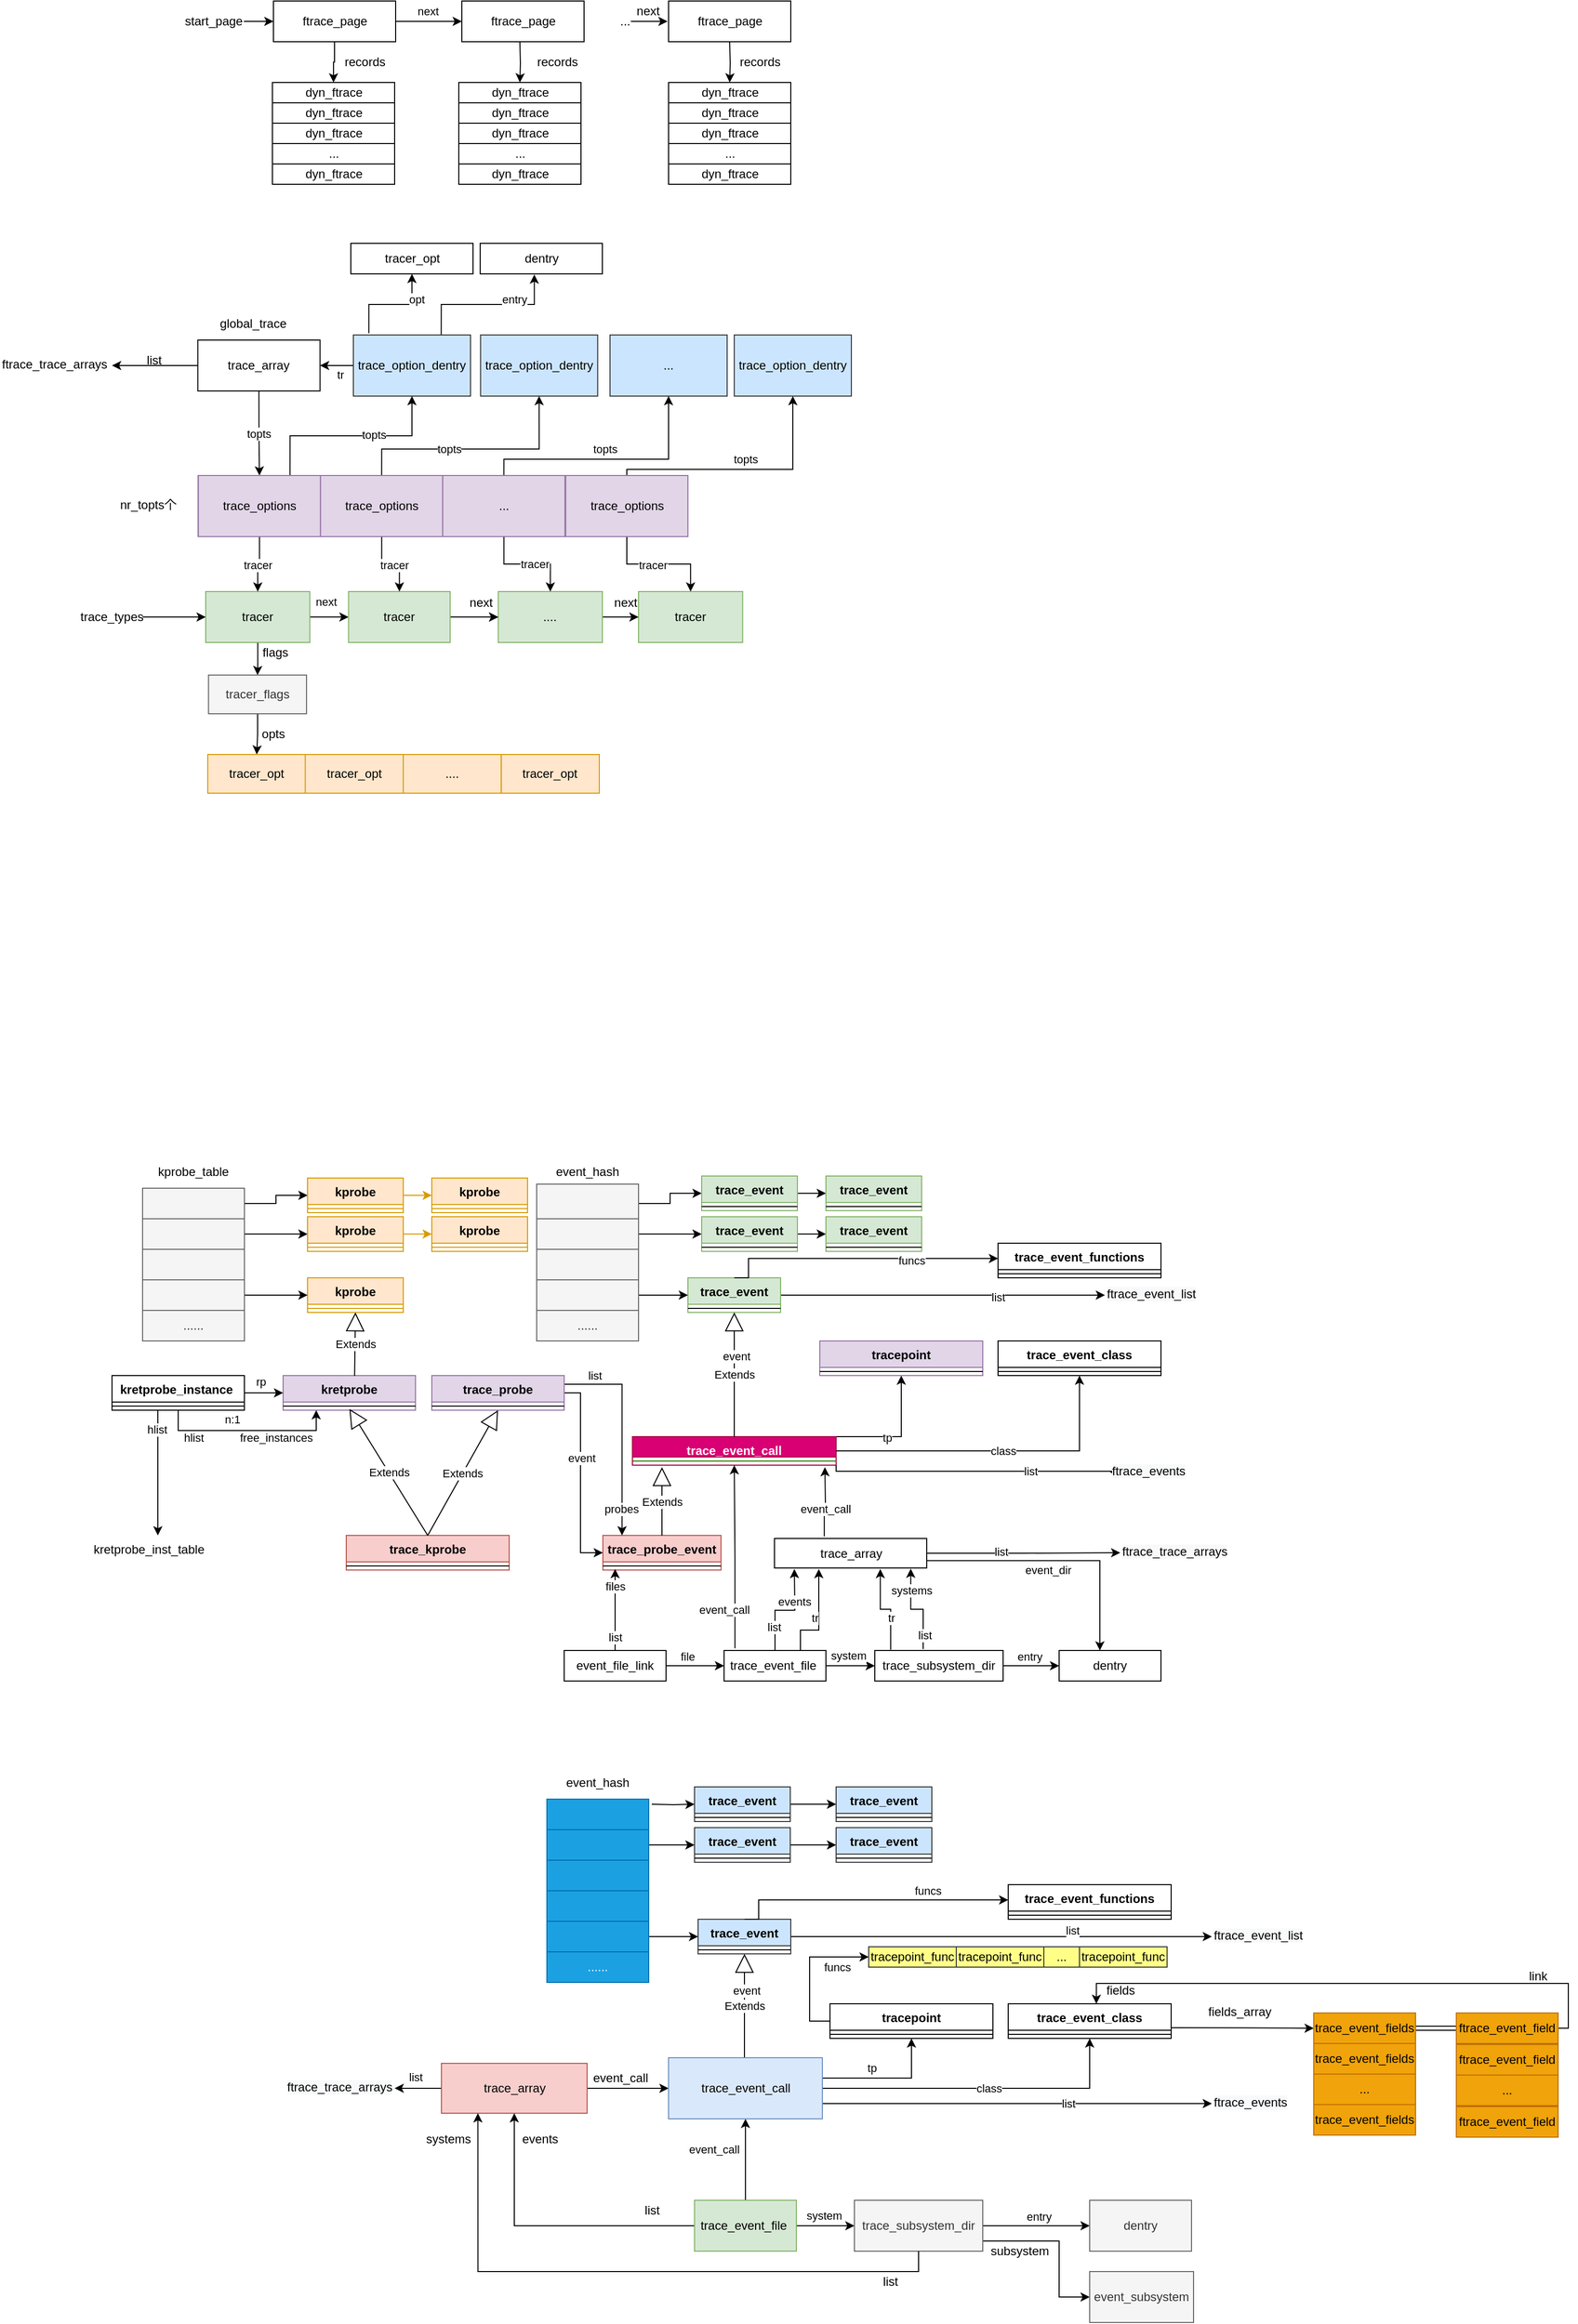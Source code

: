 <mxfile version="17.2.4" type="github">
  <diagram id="eZUc8nQvDIQbsPF221Cz" name="Page-1">
    <mxGraphModel dx="1963" dy="1817" grid="1" gridSize="10" guides="1" tooltips="1" connect="1" arrows="1" fold="1" page="1" pageScale="1" pageWidth="827" pageHeight="1169" math="0" shadow="0">
      <root>
        <mxCell id="0" />
        <mxCell id="1" parent="0" />
        <mxCell id="B4HZqI1mZsQpKSkkHXQl-2" value="trace_probe_event" style="swimlane;fontStyle=1;align=center;verticalAlign=top;childLayout=stackLayout;horizontal=1;startSize=26;horizontalStack=0;resizeParent=1;resizeParentMax=0;resizeLast=0;collapsible=1;marginBottom=0;fillColor=#f8cecc;strokeColor=#b85450;" parent="1" vertex="1">
          <mxGeometry x="412" y="377" width="116" height="34" as="geometry" />
        </mxCell>
        <mxCell id="B4HZqI1mZsQpKSkkHXQl-4" value="" style="line;strokeWidth=1;fillColor=none;align=left;verticalAlign=middle;spacingTop=-1;spacingLeft=3;spacingRight=3;rotatable=0;labelPosition=right;points=[];portConstraint=eastwest;" parent="B4HZqI1mZsQpKSkkHXQl-2" vertex="1">
          <mxGeometry y="26" width="116" height="8" as="geometry" />
        </mxCell>
        <mxCell id="B4HZqI1mZsQpKSkkHXQl-7" style="edgeStyle=orthogonalEdgeStyle;rounded=0;orthogonalLoop=1;jettySize=auto;html=1;exitX=1;exitY=0.5;exitDx=0;exitDy=0;entryX=0;entryY=0.5;entryDx=0;entryDy=0;" parent="1" source="B4HZqI1mZsQpKSkkHXQl-23" target="B4HZqI1mZsQpKSkkHXQl-2" edge="1">
          <mxGeometry relative="1" as="geometry">
            <mxPoint x="320" y="397.0" as="sourcePoint" />
            <mxPoint x="422" y="406" as="targetPoint" />
            <Array as="points">
              <mxPoint x="390" y="237" />
              <mxPoint x="390" y="394" />
            </Array>
          </mxGeometry>
        </mxCell>
        <mxCell id="B4HZqI1mZsQpKSkkHXQl-8" value="event" style="edgeLabel;html=1;align=center;verticalAlign=middle;resizable=0;points=[];" parent="B4HZqI1mZsQpKSkkHXQl-7" vertex="1" connectable="0">
          <mxGeometry x="-0.182" y="1" relative="1" as="geometry">
            <mxPoint as="offset" />
          </mxGeometry>
        </mxCell>
        <mxCell id="B4HZqI1mZsQpKSkkHXQl-9" value="trace_kprobe" style="swimlane;fontStyle=1;align=center;verticalAlign=top;childLayout=stackLayout;horizontal=1;startSize=26;horizontalStack=0;resizeParent=1;resizeParentMax=0;resizeLast=0;collapsible=1;marginBottom=0;fillColor=#f8cecc;strokeColor=#b85450;" parent="1" vertex="1">
          <mxGeometry x="160" y="377" width="160" height="34" as="geometry" />
        </mxCell>
        <mxCell id="B4HZqI1mZsQpKSkkHXQl-11" value="" style="line;strokeWidth=1;fillColor=none;align=left;verticalAlign=middle;spacingTop=-1;spacingLeft=3;spacingRight=3;rotatable=0;labelPosition=right;points=[];portConstraint=eastwest;" parent="B4HZqI1mZsQpKSkkHXQl-9" vertex="1">
          <mxGeometry y="26" width="160" height="8" as="geometry" />
        </mxCell>
        <mxCell id="B4HZqI1mZsQpKSkkHXQl-33" style="edgeStyle=orthogonalEdgeStyle;rounded=0;orthogonalLoop=1;jettySize=auto;html=1;entryX=0.5;entryY=1;entryDx=0;entryDy=0;exitX=1;exitY=0;exitDx=0;exitDy=0;" parent="1" source="B4HZqI1mZsQpKSkkHXQl-13" target="B4HZqI1mZsQpKSkkHXQl-31" edge="1">
          <mxGeometry relative="1" as="geometry">
            <Array as="points">
              <mxPoint x="705" y="280" />
            </Array>
          </mxGeometry>
        </mxCell>
        <mxCell id="B4HZqI1mZsQpKSkkHXQl-34" value="tp" style="edgeLabel;html=1;align=center;verticalAlign=middle;resizable=0;points=[];" parent="B4HZqI1mZsQpKSkkHXQl-33" vertex="1" connectable="0">
          <mxGeometry x="-0.201" y="-1" relative="1" as="geometry">
            <mxPoint as="offset" />
          </mxGeometry>
        </mxCell>
        <mxCell id="B4HZqI1mZsQpKSkkHXQl-13" value="trace_event_call" style="swimlane;fontStyle=1;align=center;verticalAlign=top;childLayout=stackLayout;horizontal=1;startSize=20;horizontalStack=0;resizeParent=1;resizeParentMax=0;resizeLast=0;collapsible=1;marginBottom=0;fillColor=#d80073;fontColor=#ffffff;strokeColor=#A50040;" parent="1" vertex="1">
          <mxGeometry x="441" y="280" width="200" height="28" as="geometry" />
        </mxCell>
        <mxCell id="B4HZqI1mZsQpKSkkHXQl-14" value="" style="line;strokeWidth=1;fillColor=#60a917;align=left;verticalAlign=middle;spacingTop=-1;spacingLeft=3;spacingRight=3;rotatable=0;labelPosition=right;points=[];portConstraint=eastwest;fontColor=#ffffff;strokeColor=#2D7600;" parent="B4HZqI1mZsQpKSkkHXQl-13" vertex="1">
          <mxGeometry y="20" width="200" height="8" as="geometry" />
        </mxCell>
        <mxCell id="B4HZqI1mZsQpKSkkHXQl-17" value="Extends" style="endArrow=block;endSize=16;endFill=0;html=1;exitX=0.5;exitY=0;exitDx=0;exitDy=0;" parent="1" source="B4HZqI1mZsQpKSkkHXQl-2" edge="1">
          <mxGeometry width="160" relative="1" as="geometry">
            <mxPoint x="523" y="390" as="sourcePoint" />
            <mxPoint x="470" y="310" as="targetPoint" />
          </mxGeometry>
        </mxCell>
        <mxCell id="B4HZqI1mZsQpKSkkHXQl-18" value="kretprobe" style="swimlane;fontStyle=1;align=center;verticalAlign=top;childLayout=stackLayout;horizontal=1;startSize=26;horizontalStack=0;resizeParent=1;resizeParentMax=0;resizeLast=0;collapsible=1;marginBottom=0;fillColor=#e1d5e7;strokeColor=#9673a6;" parent="1" vertex="1">
          <mxGeometry x="98" y="220" width="130" height="34" as="geometry" />
        </mxCell>
        <mxCell id="B4HZqI1mZsQpKSkkHXQl-20" value="" style="line;strokeWidth=1;fillColor=none;align=left;verticalAlign=middle;spacingTop=-1;spacingLeft=3;spacingRight=3;rotatable=0;labelPosition=right;points=[];portConstraint=eastwest;" parent="B4HZqI1mZsQpKSkkHXQl-18" vertex="1">
          <mxGeometry y="26" width="130" height="8" as="geometry" />
        </mxCell>
        <mxCell id="B4HZqI1mZsQpKSkkHXQl-22" value="Extends" style="endArrow=block;endSize=16;endFill=0;html=1;exitX=0.5;exitY=0;exitDx=0;exitDy=0;entryX=0.501;entryY=0.845;entryDx=0;entryDy=0;entryPerimeter=0;" parent="1" source="B4HZqI1mZsQpKSkkHXQl-9" target="B4HZqI1mZsQpKSkkHXQl-20" edge="1">
          <mxGeometry width="160" relative="1" as="geometry">
            <mxPoint x="170" y="510" as="sourcePoint" />
            <mxPoint x="280" y="260" as="targetPoint" />
          </mxGeometry>
        </mxCell>
        <mxCell id="qIkF5-EqcUAHpWfbAgIs-50" style="edgeStyle=orthogonalEdgeStyle;rounded=0;orthogonalLoop=1;jettySize=auto;html=1;entryX=0.162;entryY=0;entryDx=0;entryDy=0;entryPerimeter=0;exitX=1;exitY=0.25;exitDx=0;exitDy=0;" parent="1" source="B4HZqI1mZsQpKSkkHXQl-23" target="B4HZqI1mZsQpKSkkHXQl-2" edge="1">
          <mxGeometry relative="1" as="geometry" />
        </mxCell>
        <mxCell id="qIkF5-EqcUAHpWfbAgIs-51" value="list" style="edgeLabel;html=1;align=center;verticalAlign=middle;resizable=0;points=[];" parent="qIkF5-EqcUAHpWfbAgIs-50" vertex="1" connectable="0">
          <mxGeometry x="-0.568" y="-1" relative="1" as="geometry">
            <mxPoint x="-15" y="-10" as="offset" />
          </mxGeometry>
        </mxCell>
        <mxCell id="qIkF5-EqcUAHpWfbAgIs-52" value="probes" style="edgeLabel;html=1;align=center;verticalAlign=middle;resizable=0;points=[];" parent="qIkF5-EqcUAHpWfbAgIs-50" vertex="1" connectable="0">
          <mxGeometry x="0.716" y="-2" relative="1" as="geometry">
            <mxPoint x="1" y="3" as="offset" />
          </mxGeometry>
        </mxCell>
        <mxCell id="B4HZqI1mZsQpKSkkHXQl-23" value="trace_probe" style="swimlane;fontStyle=1;align=center;verticalAlign=top;childLayout=stackLayout;horizontal=1;startSize=26;horizontalStack=0;resizeParent=1;resizeParentMax=0;resizeLast=0;collapsible=1;marginBottom=0;fillColor=#e1d5e7;strokeColor=#9673a6;" parent="1" vertex="1">
          <mxGeometry x="244" y="220" width="130" height="34" as="geometry" />
        </mxCell>
        <mxCell id="B4HZqI1mZsQpKSkkHXQl-24" value="" style="line;strokeWidth=1;fillColor=none;align=left;verticalAlign=middle;spacingTop=-1;spacingLeft=3;spacingRight=3;rotatable=0;labelPosition=right;points=[];portConstraint=eastwest;" parent="B4HZqI1mZsQpKSkkHXQl-23" vertex="1">
          <mxGeometry y="26" width="130" height="8" as="geometry" />
        </mxCell>
        <mxCell id="B4HZqI1mZsQpKSkkHXQl-25" value="Extends" style="endArrow=block;endSize=16;endFill=0;html=1;exitX=0.5;exitY=0;exitDx=0;exitDy=0;entryX=0.5;entryY=1;entryDx=0;entryDy=0;" parent="1" source="B4HZqI1mZsQpKSkkHXQl-9" target="B4HZqI1mZsQpKSkkHXQl-23" edge="1">
          <mxGeometry width="160" relative="1" as="geometry">
            <mxPoint x="220" y="510" as="sourcePoint" />
            <mxPoint x="320" y="250" as="targetPoint" />
          </mxGeometry>
        </mxCell>
        <mxCell id="B4HZqI1mZsQpKSkkHXQl-82" style="edgeStyle=orthogonalEdgeStyle;rounded=0;orthogonalLoop=1;jettySize=auto;html=1;exitX=1;exitY=0.5;exitDx=0;exitDy=0;entryX=0;entryY=0.5;entryDx=0;entryDy=0;" parent="1" source="B4HZqI1mZsQpKSkkHXQl-26" target="qIkF5-EqcUAHpWfbAgIs-10" edge="1">
          <mxGeometry relative="1" as="geometry">
            <mxPoint x="800" y="143" as="targetPoint" />
          </mxGeometry>
        </mxCell>
        <mxCell id="B4HZqI1mZsQpKSkkHXQl-83" value="list" style="edgeLabel;html=1;align=center;verticalAlign=middle;resizable=0;points=[];" parent="B4HZqI1mZsQpKSkkHXQl-82" vertex="1" connectable="0">
          <mxGeometry x="0.338" y="-2" relative="1" as="geometry">
            <mxPoint as="offset" />
          </mxGeometry>
        </mxCell>
        <mxCell id="B4HZqI1mZsQpKSkkHXQl-26" value="trace_event" style="swimlane;fontStyle=1;align=center;verticalAlign=top;childLayout=stackLayout;horizontal=1;startSize=26;horizontalStack=0;resizeParent=1;resizeParentMax=0;resizeLast=0;collapsible=1;marginBottom=0;fillColor=#d5e8d4;strokeColor=#82b366;" parent="1" vertex="1">
          <mxGeometry x="495.5" y="124" width="91" height="34" as="geometry" />
        </mxCell>
        <mxCell id="B4HZqI1mZsQpKSkkHXQl-28" value="" style="line;strokeWidth=1;fillColor=none;align=left;verticalAlign=middle;spacingTop=-1;spacingLeft=3;spacingRight=3;rotatable=0;labelPosition=right;points=[];portConstraint=eastwest;" parent="B4HZqI1mZsQpKSkkHXQl-26" vertex="1">
          <mxGeometry y="26" width="91" height="8" as="geometry" />
        </mxCell>
        <mxCell id="B4HZqI1mZsQpKSkkHXQl-30" value="Extends" style="endArrow=block;endSize=16;endFill=0;html=1;entryX=0.5;entryY=1;entryDx=0;entryDy=0;" parent="1" source="B4HZqI1mZsQpKSkkHXQl-13" target="B4HZqI1mZsQpKSkkHXQl-26" edge="1">
          <mxGeometry width="160" relative="1" as="geometry">
            <mxPoint x="770" y="360" as="sourcePoint" />
            <mxPoint x="519" y="218" as="targetPoint" />
          </mxGeometry>
        </mxCell>
        <mxCell id="B4HZqI1mZsQpKSkkHXQl-80" value="event" style="edgeLabel;html=1;align=center;verticalAlign=middle;resizable=0;points=[];" parent="B4HZqI1mZsQpKSkkHXQl-30" vertex="1" connectable="0">
          <mxGeometry x="0.299" y="-2" relative="1" as="geometry">
            <mxPoint as="offset" />
          </mxGeometry>
        </mxCell>
        <mxCell id="B4HZqI1mZsQpKSkkHXQl-31" value="tracepoint" style="swimlane;fontStyle=1;align=center;verticalAlign=top;childLayout=stackLayout;horizontal=1;startSize=26;horizontalStack=0;resizeParent=1;resizeParentMax=0;resizeLast=0;collapsible=1;marginBottom=0;fillColor=#e1d5e7;strokeColor=#9673a6;" parent="1" vertex="1">
          <mxGeometry x="625" y="186" width="160" height="34" as="geometry" />
        </mxCell>
        <mxCell id="B4HZqI1mZsQpKSkkHXQl-32" value="" style="line;strokeWidth=1;fillColor=none;align=left;verticalAlign=middle;spacingTop=-1;spacingLeft=3;spacingRight=3;rotatable=0;labelPosition=right;points=[];portConstraint=eastwest;" parent="B4HZqI1mZsQpKSkkHXQl-31" vertex="1">
          <mxGeometry y="26" width="160" height="8" as="geometry" />
        </mxCell>
        <mxCell id="B4HZqI1mZsQpKSkkHXQl-35" value="kprobe" style="swimlane;fontStyle=1;align=center;verticalAlign=top;childLayout=stackLayout;horizontal=1;startSize=26;horizontalStack=0;resizeParent=1;resizeParentMax=0;resizeLast=0;collapsible=1;marginBottom=0;fillColor=#ffe6cc;strokeColor=#d79b00;" parent="1" vertex="1">
          <mxGeometry x="122" y="124" width="94" height="34" as="geometry" />
        </mxCell>
        <mxCell id="B4HZqI1mZsQpKSkkHXQl-36" value="" style="line;strokeWidth=1;fillColor=#ffe6cc;align=left;verticalAlign=middle;spacingTop=-1;spacingLeft=3;spacingRight=3;rotatable=0;labelPosition=right;points=[];portConstraint=eastwest;strokeColor=#d79b00;" parent="B4HZqI1mZsQpKSkkHXQl-35" vertex="1">
          <mxGeometry y="26" width="94" height="8" as="geometry" />
        </mxCell>
        <mxCell id="B4HZqI1mZsQpKSkkHXQl-37" value="Extends" style="endArrow=block;endSize=16;endFill=0;html=1;exitX=0.54;exitY=0.01;exitDx=0;exitDy=0;exitPerimeter=0;entryX=0.5;entryY=1;entryDx=0;entryDy=0;" parent="1" source="B4HZqI1mZsQpKSkkHXQl-18" target="B4HZqI1mZsQpKSkkHXQl-35" edge="1">
          <mxGeometry width="160" relative="1" as="geometry">
            <mxPoint x="260" y="100" as="sourcePoint" />
            <mxPoint x="420" y="100" as="targetPoint" />
          </mxGeometry>
        </mxCell>
        <mxCell id="B4HZqI1mZsQpKSkkHXQl-54" style="edgeStyle=orthogonalEdgeStyle;rounded=0;orthogonalLoop=1;jettySize=auto;html=1;entryX=0;entryY=0.5;entryDx=0;entryDy=0;" parent="1" source="B4HZqI1mZsQpKSkkHXQl-38" target="B4HZqI1mZsQpKSkkHXQl-50" edge="1">
          <mxGeometry relative="1" as="geometry" />
        </mxCell>
        <mxCell id="B4HZqI1mZsQpKSkkHXQl-38" value="" style="rounded=0;whiteSpace=wrap;html=1;fillColor=#f5f5f5;fontColor=#333333;strokeColor=#666666;" parent="1" vertex="1">
          <mxGeometry x="-40" y="36" width="100" height="30" as="geometry" />
        </mxCell>
        <mxCell id="B4HZqI1mZsQpKSkkHXQl-57" style="edgeStyle=orthogonalEdgeStyle;rounded=0;orthogonalLoop=1;jettySize=auto;html=1;" parent="1" source="B4HZqI1mZsQpKSkkHXQl-39" target="B4HZqI1mZsQpKSkkHXQl-46" edge="1">
          <mxGeometry relative="1" as="geometry" />
        </mxCell>
        <mxCell id="B4HZqI1mZsQpKSkkHXQl-39" value="" style="rounded=0;whiteSpace=wrap;html=1;fillColor=#f5f5f5;fontColor=#333333;strokeColor=#666666;" parent="1" vertex="1">
          <mxGeometry x="-40" y="66" width="100" height="30" as="geometry" />
        </mxCell>
        <mxCell id="B4HZqI1mZsQpKSkkHXQl-40" value="" style="rounded=0;whiteSpace=wrap;html=1;fillColor=#f5f5f5;fontColor=#333333;strokeColor=#666666;" parent="1" vertex="1">
          <mxGeometry x="-40" y="96" width="100" height="30" as="geometry" />
        </mxCell>
        <mxCell id="B4HZqI1mZsQpKSkkHXQl-45" style="edgeStyle=orthogonalEdgeStyle;rounded=0;orthogonalLoop=1;jettySize=auto;html=1;entryX=0;entryY=0.5;entryDx=0;entryDy=0;" parent="1" source="B4HZqI1mZsQpKSkkHXQl-41" target="B4HZqI1mZsQpKSkkHXQl-35" edge="1">
          <mxGeometry relative="1" as="geometry" />
        </mxCell>
        <mxCell id="B4HZqI1mZsQpKSkkHXQl-41" value="" style="rounded=0;whiteSpace=wrap;html=1;fillColor=#f5f5f5;fontColor=#333333;strokeColor=#666666;" parent="1" vertex="1">
          <mxGeometry x="-40" y="126" width="100" height="30" as="geometry" />
        </mxCell>
        <mxCell id="B4HZqI1mZsQpKSkkHXQl-42" value="......" style="rounded=0;whiteSpace=wrap;html=1;fillColor=#f5f5f5;fontColor=#333333;strokeColor=#666666;" parent="1" vertex="1">
          <mxGeometry x="-40" y="156" width="100" height="30" as="geometry" />
        </mxCell>
        <mxCell id="B4HZqI1mZsQpKSkkHXQl-44" value="kprobe_table" style="text;html=1;strokeColor=none;fillColor=none;align=center;verticalAlign=middle;whiteSpace=wrap;rounded=0;" parent="1" vertex="1">
          <mxGeometry x="-30" y="10" width="80" height="20" as="geometry" />
        </mxCell>
        <mxCell id="B4HZqI1mZsQpKSkkHXQl-56" style="edgeStyle=orthogonalEdgeStyle;rounded=0;orthogonalLoop=1;jettySize=auto;html=1;fillColor=#ffe6cc;strokeColor=#d79b00;" parent="1" source="B4HZqI1mZsQpKSkkHXQl-46" target="B4HZqI1mZsQpKSkkHXQl-48" edge="1">
          <mxGeometry relative="1" as="geometry" />
        </mxCell>
        <mxCell id="B4HZqI1mZsQpKSkkHXQl-46" value="kprobe" style="swimlane;fontStyle=1;align=center;verticalAlign=top;childLayout=stackLayout;horizontal=1;startSize=26;horizontalStack=0;resizeParent=1;resizeParentMax=0;resizeLast=0;collapsible=1;marginBottom=0;fillColor=#ffe6cc;strokeColor=#d79b00;" parent="1" vertex="1">
          <mxGeometry x="122" y="64" width="94" height="34" as="geometry" />
        </mxCell>
        <mxCell id="B4HZqI1mZsQpKSkkHXQl-47" value="" style="line;strokeWidth=1;fillColor=#ffe6cc;align=left;verticalAlign=middle;spacingTop=-1;spacingLeft=3;spacingRight=3;rotatable=0;labelPosition=right;points=[];portConstraint=eastwest;strokeColor=#d79b00;" parent="B4HZqI1mZsQpKSkkHXQl-46" vertex="1">
          <mxGeometry y="26" width="94" height="8" as="geometry" />
        </mxCell>
        <mxCell id="B4HZqI1mZsQpKSkkHXQl-48" value="kprobe" style="swimlane;fontStyle=1;align=center;verticalAlign=top;childLayout=stackLayout;horizontal=1;startSize=26;horizontalStack=0;resizeParent=1;resizeParentMax=0;resizeLast=0;collapsible=1;marginBottom=0;fillColor=#ffe6cc;strokeColor=#d79b00;" parent="1" vertex="1">
          <mxGeometry x="244" y="64" width="94" height="34" as="geometry" />
        </mxCell>
        <mxCell id="B4HZqI1mZsQpKSkkHXQl-49" value="" style="line;strokeWidth=1;fillColor=#ffe6cc;align=left;verticalAlign=middle;spacingTop=-1;spacingLeft=3;spacingRight=3;rotatable=0;labelPosition=right;points=[];portConstraint=eastwest;strokeColor=#d79b00;" parent="B4HZqI1mZsQpKSkkHXQl-48" vertex="1">
          <mxGeometry y="26" width="94" height="8" as="geometry" />
        </mxCell>
        <mxCell id="B4HZqI1mZsQpKSkkHXQl-55" style="edgeStyle=orthogonalEdgeStyle;rounded=0;orthogonalLoop=1;jettySize=auto;html=1;exitX=1;exitY=0.5;exitDx=0;exitDy=0;entryX=0;entryY=0.5;entryDx=0;entryDy=0;fillColor=#ffe6cc;strokeColor=#d79b00;" parent="1" source="B4HZqI1mZsQpKSkkHXQl-50" target="B4HZqI1mZsQpKSkkHXQl-52" edge="1">
          <mxGeometry relative="1" as="geometry" />
        </mxCell>
        <mxCell id="B4HZqI1mZsQpKSkkHXQl-50" value="kprobe" style="swimlane;fontStyle=1;align=center;verticalAlign=top;childLayout=stackLayout;horizontal=1;startSize=26;horizontalStack=0;resizeParent=1;resizeParentMax=0;resizeLast=0;collapsible=1;marginBottom=0;fillColor=#ffe6cc;strokeColor=#d79b00;" parent="1" vertex="1">
          <mxGeometry x="122" y="26" width="94" height="34" as="geometry" />
        </mxCell>
        <mxCell id="B4HZqI1mZsQpKSkkHXQl-51" value="" style="line;strokeWidth=1;fillColor=#ffe6cc;align=left;verticalAlign=middle;spacingTop=-1;spacingLeft=3;spacingRight=3;rotatable=0;labelPosition=right;points=[];portConstraint=eastwest;strokeColor=#d79b00;" parent="B4HZqI1mZsQpKSkkHXQl-50" vertex="1">
          <mxGeometry y="26" width="94" height="8" as="geometry" />
        </mxCell>
        <mxCell id="B4HZqI1mZsQpKSkkHXQl-52" value="kprobe" style="swimlane;fontStyle=1;align=center;verticalAlign=top;childLayout=stackLayout;horizontal=1;startSize=26;horizontalStack=0;resizeParent=1;resizeParentMax=0;resizeLast=0;collapsible=1;marginBottom=0;fillColor=#ffe6cc;strokeColor=#d79b00;" parent="1" vertex="1">
          <mxGeometry x="244" y="26" width="94" height="34" as="geometry" />
        </mxCell>
        <mxCell id="B4HZqI1mZsQpKSkkHXQl-53" value="" style="line;strokeWidth=1;fillColor=#ffe6cc;align=left;verticalAlign=middle;spacingTop=-1;spacingLeft=3;spacingRight=3;rotatable=0;labelPosition=right;points=[];portConstraint=eastwest;strokeColor=#d79b00;" parent="B4HZqI1mZsQpKSkkHXQl-52" vertex="1">
          <mxGeometry y="26" width="94" height="8" as="geometry" />
        </mxCell>
        <mxCell id="B4HZqI1mZsQpKSkkHXQl-60" style="edgeStyle=orthogonalEdgeStyle;rounded=0;orthogonalLoop=1;jettySize=auto;html=1;entryX=0;entryY=0.5;entryDx=0;entryDy=0;" parent="1" source="B4HZqI1mZsQpKSkkHXQl-61" target="B4HZqI1mZsQpKSkkHXQl-75" edge="1">
          <mxGeometry relative="1" as="geometry" />
        </mxCell>
        <mxCell id="B4HZqI1mZsQpKSkkHXQl-61" value="" style="rounded=0;whiteSpace=wrap;html=1;fillColor=#f5f5f5;strokeColor=#666666;fontColor=#333333;" parent="1" vertex="1">
          <mxGeometry x="347" y="32" width="100" height="38" as="geometry" />
        </mxCell>
        <mxCell id="B4HZqI1mZsQpKSkkHXQl-62" style="edgeStyle=orthogonalEdgeStyle;rounded=0;orthogonalLoop=1;jettySize=auto;html=1;" parent="1" source="B4HZqI1mZsQpKSkkHXQl-63" target="B4HZqI1mZsQpKSkkHXQl-70" edge="1">
          <mxGeometry relative="1" as="geometry" />
        </mxCell>
        <mxCell id="B4HZqI1mZsQpKSkkHXQl-63" value="" style="rounded=0;whiteSpace=wrap;html=1;fillColor=#f5f5f5;strokeColor=#666666;fontColor=#333333;" parent="1" vertex="1">
          <mxGeometry x="347" y="66" width="100" height="30" as="geometry" />
        </mxCell>
        <mxCell id="B4HZqI1mZsQpKSkkHXQl-64" value="" style="rounded=0;whiteSpace=wrap;html=1;fillColor=#f5f5f5;strokeColor=#666666;fontColor=#333333;" parent="1" vertex="1">
          <mxGeometry x="347" y="96" width="100" height="30" as="geometry" />
        </mxCell>
        <mxCell id="B4HZqI1mZsQpKSkkHXQl-65" style="edgeStyle=orthogonalEdgeStyle;rounded=0;orthogonalLoop=1;jettySize=auto;html=1;entryX=0;entryY=0.5;entryDx=0;entryDy=0;" parent="1" source="B4HZqI1mZsQpKSkkHXQl-66" target="B4HZqI1mZsQpKSkkHXQl-26" edge="1">
          <mxGeometry relative="1" as="geometry">
            <mxPoint x="509" y="141" as="targetPoint" />
          </mxGeometry>
        </mxCell>
        <mxCell id="B4HZqI1mZsQpKSkkHXQl-66" value="" style="rounded=0;whiteSpace=wrap;html=1;fillColor=#f5f5f5;strokeColor=#666666;fontColor=#333333;" parent="1" vertex="1">
          <mxGeometry x="347" y="126" width="100" height="30" as="geometry" />
        </mxCell>
        <mxCell id="B4HZqI1mZsQpKSkkHXQl-67" value="......" style="rounded=0;whiteSpace=wrap;html=1;fillColor=#f5f5f5;strokeColor=#666666;fontColor=#333333;" parent="1" vertex="1">
          <mxGeometry x="347" y="156" width="100" height="30" as="geometry" />
        </mxCell>
        <mxCell id="B4HZqI1mZsQpKSkkHXQl-69" style="edgeStyle=orthogonalEdgeStyle;rounded=0;orthogonalLoop=1;jettySize=auto;html=1;" parent="1" source="B4HZqI1mZsQpKSkkHXQl-70" target="B4HZqI1mZsQpKSkkHXQl-72" edge="1">
          <mxGeometry relative="1" as="geometry" />
        </mxCell>
        <mxCell id="B4HZqI1mZsQpKSkkHXQl-70" value="trace_event" style="swimlane;fontStyle=1;align=center;verticalAlign=top;childLayout=stackLayout;horizontal=1;startSize=26;horizontalStack=0;resizeParent=1;resizeParentMax=0;resizeLast=0;collapsible=1;marginBottom=0;fillColor=#d5e8d4;strokeColor=#82b366;" parent="1" vertex="1">
          <mxGeometry x="509" y="64" width="94" height="34" as="geometry" />
        </mxCell>
        <mxCell id="B4HZqI1mZsQpKSkkHXQl-71" value="" style="line;strokeWidth=1;fillColor=none;align=left;verticalAlign=middle;spacingTop=-1;spacingLeft=3;spacingRight=3;rotatable=0;labelPosition=right;points=[];portConstraint=eastwest;" parent="B4HZqI1mZsQpKSkkHXQl-70" vertex="1">
          <mxGeometry y="26" width="94" height="8" as="geometry" />
        </mxCell>
        <mxCell id="B4HZqI1mZsQpKSkkHXQl-72" value="trace_event" style="swimlane;fontStyle=1;align=center;verticalAlign=top;childLayout=stackLayout;horizontal=1;startSize=26;horizontalStack=0;resizeParent=1;resizeParentMax=0;resizeLast=0;collapsible=1;marginBottom=0;fillColor=#d5e8d4;strokeColor=#82b366;" parent="1" vertex="1">
          <mxGeometry x="631" y="64" width="94" height="34" as="geometry" />
        </mxCell>
        <mxCell id="B4HZqI1mZsQpKSkkHXQl-73" value="" style="line;strokeWidth=1;fillColor=none;align=left;verticalAlign=middle;spacingTop=-1;spacingLeft=3;spacingRight=3;rotatable=0;labelPosition=right;points=[];portConstraint=eastwest;" parent="B4HZqI1mZsQpKSkkHXQl-72" vertex="1">
          <mxGeometry y="26" width="94" height="8" as="geometry" />
        </mxCell>
        <mxCell id="B4HZqI1mZsQpKSkkHXQl-74" style="edgeStyle=orthogonalEdgeStyle;rounded=0;orthogonalLoop=1;jettySize=auto;html=1;exitX=1;exitY=0.5;exitDx=0;exitDy=0;entryX=0;entryY=0.5;entryDx=0;entryDy=0;" parent="1" source="B4HZqI1mZsQpKSkkHXQl-75" target="B4HZqI1mZsQpKSkkHXQl-77" edge="1">
          <mxGeometry relative="1" as="geometry" />
        </mxCell>
        <mxCell id="B4HZqI1mZsQpKSkkHXQl-75" value="trace_event" style="swimlane;fontStyle=1;align=center;verticalAlign=top;childLayout=stackLayout;horizontal=1;startSize=26;horizontalStack=0;resizeParent=1;resizeParentMax=0;resizeLast=0;collapsible=1;marginBottom=0;fillColor=#d5e8d4;strokeColor=#82b366;" parent="1" vertex="1">
          <mxGeometry x="509" y="24" width="94" height="34" as="geometry" />
        </mxCell>
        <mxCell id="B4HZqI1mZsQpKSkkHXQl-76" value="" style="line;strokeWidth=1;fillColor=none;align=left;verticalAlign=middle;spacingTop=-1;spacingLeft=3;spacingRight=3;rotatable=0;labelPosition=right;points=[];portConstraint=eastwest;" parent="B4HZqI1mZsQpKSkkHXQl-75" vertex="1">
          <mxGeometry y="26" width="94" height="8" as="geometry" />
        </mxCell>
        <mxCell id="B4HZqI1mZsQpKSkkHXQl-92" style="edgeStyle=orthogonalEdgeStyle;rounded=0;orthogonalLoop=1;jettySize=auto;html=1;entryX=0;entryY=0.5;entryDx=0;entryDy=0;exitX=0.5;exitY=0;exitDx=0;exitDy=0;" parent="1" source="B4HZqI1mZsQpKSkkHXQl-26" edge="1">
          <mxGeometry relative="1" as="geometry">
            <mxPoint x="600" y="124" as="sourcePoint" />
            <mxPoint x="800" y="105" as="targetPoint" />
            <Array as="points">
              <mxPoint x="555" y="105" />
            </Array>
          </mxGeometry>
        </mxCell>
        <mxCell id="qejxYZ5yiSHPvV75bgWD-1" value="funcs" style="edgeLabel;html=1;align=center;verticalAlign=middle;resizable=0;points=[];" parent="B4HZqI1mZsQpKSkkHXQl-92" vertex="1" connectable="0">
          <mxGeometry x="0.377" y="-2" relative="1" as="geometry">
            <mxPoint x="1" as="offset" />
          </mxGeometry>
        </mxCell>
        <mxCell id="B4HZqI1mZsQpKSkkHXQl-77" value="trace_event" style="swimlane;fontStyle=1;align=center;verticalAlign=top;childLayout=stackLayout;horizontal=1;startSize=26;horizontalStack=0;resizeParent=1;resizeParentMax=0;resizeLast=0;collapsible=1;marginBottom=0;fillColor=#d5e8d4;strokeColor=#82b366;" parent="1" vertex="1">
          <mxGeometry x="631" y="24" width="94" height="34" as="geometry" />
        </mxCell>
        <mxCell id="B4HZqI1mZsQpKSkkHXQl-78" value="" style="line;strokeWidth=1;fillColor=none;align=left;verticalAlign=middle;spacingTop=-1;spacingLeft=3;spacingRight=3;rotatable=0;labelPosition=right;points=[];portConstraint=eastwest;" parent="B4HZqI1mZsQpKSkkHXQl-77" vertex="1">
          <mxGeometry y="26" width="94" height="8" as="geometry" />
        </mxCell>
        <mxCell id="B4HZqI1mZsQpKSkkHXQl-79" value="event_hash" style="text;html=1;strokeColor=none;fillColor=none;align=center;verticalAlign=middle;whiteSpace=wrap;rounded=0;" parent="1" vertex="1">
          <mxGeometry x="357" y="10" width="80" height="20" as="geometry" />
        </mxCell>
        <mxCell id="B4HZqI1mZsQpKSkkHXQl-84" value="trace_event_class" style="swimlane;fontStyle=1;align=center;verticalAlign=top;childLayout=stackLayout;horizontal=1;startSize=26;horizontalStack=0;resizeParent=1;resizeParentMax=0;resizeLast=0;collapsible=1;marginBottom=0;" parent="1" vertex="1">
          <mxGeometry x="800" y="186" width="160" height="34" as="geometry" />
        </mxCell>
        <mxCell id="B4HZqI1mZsQpKSkkHXQl-86" value="" style="line;strokeWidth=1;fillColor=none;align=left;verticalAlign=middle;spacingTop=-1;spacingLeft=3;spacingRight=3;rotatable=0;labelPosition=right;points=[];portConstraint=eastwest;" parent="B4HZqI1mZsQpKSkkHXQl-84" vertex="1">
          <mxGeometry y="26" width="160" height="8" as="geometry" />
        </mxCell>
        <mxCell id="B4HZqI1mZsQpKSkkHXQl-88" style="edgeStyle=orthogonalEdgeStyle;rounded=0;orthogonalLoop=1;jettySize=auto;html=1;entryX=0.5;entryY=1;entryDx=0;entryDy=0;exitX=1;exitY=0.5;exitDx=0;exitDy=0;" parent="1" source="B4HZqI1mZsQpKSkkHXQl-13" target="B4HZqI1mZsQpKSkkHXQl-84" edge="1">
          <mxGeometry relative="1" as="geometry" />
        </mxCell>
        <mxCell id="B4HZqI1mZsQpKSkkHXQl-89" value="class" style="edgeLabel;html=1;align=center;verticalAlign=middle;resizable=0;points=[];" parent="B4HZqI1mZsQpKSkkHXQl-88" vertex="1" connectable="0">
          <mxGeometry x="0.047" relative="1" as="geometry">
            <mxPoint as="offset" />
          </mxGeometry>
        </mxCell>
        <mxCell id="B4HZqI1mZsQpKSkkHXQl-90" value="trace_event_functions" style="swimlane;fontStyle=1;align=center;verticalAlign=top;childLayout=stackLayout;horizontal=1;startSize=26;horizontalStack=0;resizeParent=1;resizeParentMax=0;resizeLast=0;collapsible=1;marginBottom=0;" parent="1" vertex="1">
          <mxGeometry x="800" y="90" width="160" height="34" as="geometry" />
        </mxCell>
        <mxCell id="B4HZqI1mZsQpKSkkHXQl-91" value="" style="line;strokeWidth=1;fillColor=none;align=left;verticalAlign=middle;spacingTop=-1;spacingLeft=3;spacingRight=3;rotatable=0;labelPosition=right;points=[];portConstraint=eastwest;" parent="B4HZqI1mZsQpKSkkHXQl-90" vertex="1">
          <mxGeometry y="26" width="160" height="8" as="geometry" />
        </mxCell>
        <mxCell id="B4HZqI1mZsQpKSkkHXQl-97" style="edgeStyle=orthogonalEdgeStyle;rounded=0;orthogonalLoop=1;jettySize=auto;html=1;exitX=1;exitY=1;exitDx=0;exitDy=0;entryX=0;entryY=0.5;entryDx=0;entryDy=0;" parent="1" source="B4HZqI1mZsQpKSkkHXQl-13" target="qIkF5-EqcUAHpWfbAgIs-29" edge="1">
          <mxGeometry relative="1" as="geometry">
            <mxPoint x="610" y="361.66" as="sourcePoint" />
            <mxPoint x="930" y="315" as="targetPoint" />
            <Array as="points">
              <mxPoint x="641" y="314" />
              <mxPoint x="930" y="314" />
            </Array>
          </mxGeometry>
        </mxCell>
        <mxCell id="B4HZqI1mZsQpKSkkHXQl-98" value="list" style="edgeLabel;html=1;align=center;verticalAlign=middle;resizable=0;points=[];" parent="B4HZqI1mZsQpKSkkHXQl-97" vertex="1" connectable="0">
          <mxGeometry x="0.338" y="-2" relative="1" as="geometry">
            <mxPoint x="-15" y="-2" as="offset" />
          </mxGeometry>
        </mxCell>
        <mxCell id="qIkF5-EqcUAHpWfbAgIs-7" style="edgeStyle=orthogonalEdgeStyle;rounded=0;orthogonalLoop=1;jettySize=auto;html=1;entryX=0;entryY=0.5;entryDx=0;entryDy=0;" parent="1" source="qIkF5-EqcUAHpWfbAgIs-3" target="qIkF5-EqcUAHpWfbAgIs-4" edge="1">
          <mxGeometry relative="1" as="geometry" />
        </mxCell>
        <mxCell id="qIkF5-EqcUAHpWfbAgIs-30" value="list" style="edgeLabel;html=1;align=center;verticalAlign=middle;resizable=0;points=[];" parent="qIkF5-EqcUAHpWfbAgIs-7" vertex="1" connectable="0">
          <mxGeometry x="-0.239" y="2" relative="1" as="geometry">
            <mxPoint as="offset" />
          </mxGeometry>
        </mxCell>
        <mxCell id="qIkF5-EqcUAHpWfbAgIs-9" style="edgeStyle=orthogonalEdgeStyle;rounded=0;orthogonalLoop=1;jettySize=auto;html=1;exitX=0.327;exitY=-0.074;exitDx=0;exitDy=0;exitPerimeter=0;" parent="1" source="qIkF5-EqcUAHpWfbAgIs-3" edge="1">
          <mxGeometry relative="1" as="geometry">
            <mxPoint x="630" y="310" as="targetPoint" />
          </mxGeometry>
        </mxCell>
        <mxCell id="qIkF5-EqcUAHpWfbAgIs-11" value="event_call&amp;nbsp;" style="edgeLabel;html=1;align=center;verticalAlign=middle;resizable=0;points=[];" parent="qIkF5-EqcUAHpWfbAgIs-9" vertex="1" connectable="0">
          <mxGeometry x="0.343" y="3" relative="1" as="geometry">
            <mxPoint x="4" y="18" as="offset" />
          </mxGeometry>
        </mxCell>
        <mxCell id="qIkF5-EqcUAHpWfbAgIs-40" style="edgeStyle=orthogonalEdgeStyle;rounded=0;orthogonalLoop=1;jettySize=auto;html=1;entryX=0.4;entryY=0;entryDx=0;entryDy=0;entryPerimeter=0;exitX=1;exitY=0.75;exitDx=0;exitDy=0;" parent="1" source="qIkF5-EqcUAHpWfbAgIs-3" target="qIkF5-EqcUAHpWfbAgIs-37" edge="1">
          <mxGeometry relative="1" as="geometry" />
        </mxCell>
        <mxCell id="qIkF5-EqcUAHpWfbAgIs-41" value="event_dir" style="edgeLabel;html=1;align=center;verticalAlign=middle;resizable=0;points=[];" parent="qIkF5-EqcUAHpWfbAgIs-40" vertex="1" connectable="0">
          <mxGeometry x="-0.077" y="-2" relative="1" as="geometry">
            <mxPoint y="7" as="offset" />
          </mxGeometry>
        </mxCell>
        <mxCell id="qIkF5-EqcUAHpWfbAgIs-3" value="&lt;div style=&quot;text-align: left&quot;&gt;trace_array&lt;/div&gt;" style="rounded=0;whiteSpace=wrap;html=1;" parent="1" vertex="1">
          <mxGeometry x="580.5" y="380" width="149.5" height="29" as="geometry" />
        </mxCell>
        <mxCell id="qIkF5-EqcUAHpWfbAgIs-4" value="&lt;span style=&quot;color: rgb(0, 0, 0); font-family: helvetica; font-size: 12px; font-style: normal; font-weight: 400; letter-spacing: normal; text-align: left; text-indent: 0px; text-transform: none; word-spacing: 0px; background-color: rgb(248, 249, 250); display: inline; float: none;&quot;&gt;ftrace_trace_arrays&lt;/span&gt;" style="text;whiteSpace=wrap;html=1;" parent="1" vertex="1">
          <mxGeometry x="920" y="379" width="130" height="30" as="geometry" />
        </mxCell>
        <mxCell id="qIkF5-EqcUAHpWfbAgIs-21" style="edgeStyle=orthogonalEdgeStyle;rounded=0;orthogonalLoop=1;jettySize=auto;html=1;" parent="1" source="qIkF5-EqcUAHpWfbAgIs-5" edge="1">
          <mxGeometry relative="1" as="geometry">
            <mxPoint x="600" y="410" as="targetPoint" />
          </mxGeometry>
        </mxCell>
        <mxCell id="qIkF5-EqcUAHpWfbAgIs-22" value="list" style="edgeLabel;html=1;align=center;verticalAlign=middle;resizable=0;points=[];" parent="qIkF5-EqcUAHpWfbAgIs-21" vertex="1" connectable="0">
          <mxGeometry x="-0.36" y="1" relative="1" as="geometry">
            <mxPoint y="9" as="offset" />
          </mxGeometry>
        </mxCell>
        <mxCell id="qIkF5-EqcUAHpWfbAgIs-23" value="events" style="edgeLabel;html=1;align=center;verticalAlign=middle;resizable=0;points=[];" parent="qIkF5-EqcUAHpWfbAgIs-21" vertex="1" connectable="0">
          <mxGeometry x="0.23" y="1" relative="1" as="geometry">
            <mxPoint y="-7" as="offset" />
          </mxGeometry>
        </mxCell>
        <mxCell id="qIkF5-EqcUAHpWfbAgIs-31" style="edgeStyle=orthogonalEdgeStyle;rounded=0;orthogonalLoop=1;jettySize=auto;html=1;exitX=0.75;exitY=0;exitDx=0;exitDy=0;" parent="1" source="qIkF5-EqcUAHpWfbAgIs-5" edge="1">
          <mxGeometry relative="1" as="geometry">
            <mxPoint x="624" y="410" as="targetPoint" />
            <Array as="points">
              <mxPoint x="606" y="470" />
              <mxPoint x="624" y="470" />
            </Array>
          </mxGeometry>
        </mxCell>
        <mxCell id="qIkF5-EqcUAHpWfbAgIs-32" value="tr" style="edgeLabel;html=1;align=center;verticalAlign=middle;resizable=0;points=[];" parent="qIkF5-EqcUAHpWfbAgIs-31" vertex="1" connectable="0">
          <mxGeometry x="-0.691" y="-1" relative="1" as="geometry">
            <mxPoint x="13" y="-17" as="offset" />
          </mxGeometry>
        </mxCell>
        <mxCell id="qIkF5-EqcUAHpWfbAgIs-35" style="edgeStyle=orthogonalEdgeStyle;rounded=0;orthogonalLoop=1;jettySize=auto;html=1;" parent="1" source="qIkF5-EqcUAHpWfbAgIs-5" target="qIkF5-EqcUAHpWfbAgIs-24" edge="1">
          <mxGeometry relative="1" as="geometry" />
        </mxCell>
        <mxCell id="qIkF5-EqcUAHpWfbAgIs-36" value="system" style="edgeLabel;html=1;align=center;verticalAlign=middle;resizable=0;points=[];" parent="qIkF5-EqcUAHpWfbAgIs-35" vertex="1" connectable="0">
          <mxGeometry x="0.189" y="-1" relative="1" as="geometry">
            <mxPoint x="-7" y="-11" as="offset" />
          </mxGeometry>
        </mxCell>
        <mxCell id="qIkF5-EqcUAHpWfbAgIs-42" style="edgeStyle=orthogonalEdgeStyle;rounded=0;orthogonalLoop=1;jettySize=auto;html=1;entryX=0.5;entryY=1;entryDx=0;entryDy=0;exitX=0.107;exitY=-0.072;exitDx=0;exitDy=0;exitPerimeter=0;" parent="1" source="qIkF5-EqcUAHpWfbAgIs-5" target="B4HZqI1mZsQpKSkkHXQl-13" edge="1">
          <mxGeometry relative="1" as="geometry" />
        </mxCell>
        <mxCell id="qIkF5-EqcUAHpWfbAgIs-43" value="event_call" style="edgeLabel;html=1;align=center;verticalAlign=middle;resizable=0;points=[];" parent="qIkF5-EqcUAHpWfbAgIs-42" vertex="1" connectable="0">
          <mxGeometry x="0.66" y="-2" relative="1" as="geometry">
            <mxPoint x="-12" y="111" as="offset" />
          </mxGeometry>
        </mxCell>
        <mxCell id="qIkF5-EqcUAHpWfbAgIs-5" value="&lt;div style=&quot;text-align: left&quot;&gt;&lt;span&gt;trace_event_file&amp;nbsp;&lt;/span&gt;&lt;/div&gt;" style="rounded=0;whiteSpace=wrap;html=1;" parent="1" vertex="1">
          <mxGeometry x="531" y="490" width="100" height="30" as="geometry" />
        </mxCell>
        <mxCell id="qIkF5-EqcUAHpWfbAgIs-10" value="&lt;span style=&quot;color: rgb(0, 0, 0); font-family: helvetica; font-size: 12px; font-style: normal; font-weight: 400; letter-spacing: normal; text-align: center; text-indent: 0px; text-transform: none; word-spacing: 0px; background-color: rgb(248, 249, 250); display: inline; float: none;&quot;&gt;ftrace_event_list&lt;/span&gt;" style="text;whiteSpace=wrap;html=1;" parent="1" vertex="1">
          <mxGeometry x="905" y="126" width="110" height="30" as="geometry" />
        </mxCell>
        <mxCell id="qIkF5-EqcUAHpWfbAgIs-25" style="edgeStyle=orthogonalEdgeStyle;rounded=0;orthogonalLoop=1;jettySize=auto;html=1;exitX=0.377;exitY=-0.044;exitDx=0;exitDy=0;exitPerimeter=0;entryX=0.895;entryY=1.023;entryDx=0;entryDy=0;entryPerimeter=0;" parent="1" source="qIkF5-EqcUAHpWfbAgIs-24" target="qIkF5-EqcUAHpWfbAgIs-3" edge="1">
          <mxGeometry relative="1" as="geometry">
            <mxPoint x="705" y="410" as="targetPoint" />
          </mxGeometry>
        </mxCell>
        <mxCell id="qIkF5-EqcUAHpWfbAgIs-27" value="list" style="edgeLabel;html=1;align=center;verticalAlign=middle;resizable=0;points=[];" parent="qIkF5-EqcUAHpWfbAgIs-25" vertex="1" connectable="0">
          <mxGeometry x="-0.702" y="-1" relative="1" as="geometry">
            <mxPoint as="offset" />
          </mxGeometry>
        </mxCell>
        <mxCell id="qIkF5-EqcUAHpWfbAgIs-28" value="systems" style="edgeLabel;html=1;align=center;verticalAlign=middle;resizable=0;points=[];" parent="qIkF5-EqcUAHpWfbAgIs-25" vertex="1" connectable="0">
          <mxGeometry x="0.548" relative="1" as="geometry">
            <mxPoint as="offset" />
          </mxGeometry>
        </mxCell>
        <mxCell id="qIkF5-EqcUAHpWfbAgIs-38" style="edgeStyle=orthogonalEdgeStyle;rounded=0;orthogonalLoop=1;jettySize=auto;html=1;entryX=0;entryY=0.5;entryDx=0;entryDy=0;" parent="1" source="qIkF5-EqcUAHpWfbAgIs-24" target="qIkF5-EqcUAHpWfbAgIs-37" edge="1">
          <mxGeometry relative="1" as="geometry" />
        </mxCell>
        <mxCell id="qIkF5-EqcUAHpWfbAgIs-39" value="entry" style="edgeLabel;html=1;align=center;verticalAlign=middle;resizable=0;points=[];" parent="qIkF5-EqcUAHpWfbAgIs-38" vertex="1" connectable="0">
          <mxGeometry x="0.164" relative="1" as="geometry">
            <mxPoint x="-6" y="-9" as="offset" />
          </mxGeometry>
        </mxCell>
        <mxCell id="qIkF5-EqcUAHpWfbAgIs-24" value="&lt;div style=&quot;text-align: left&quot;&gt;trace_subsystem_dir&lt;br&gt;&lt;/div&gt;" style="rounded=0;whiteSpace=wrap;html=1;" parent="1" vertex="1">
          <mxGeometry x="679" y="490" width="126" height="30" as="geometry" />
        </mxCell>
        <mxCell id="qIkF5-EqcUAHpWfbAgIs-29" value="&lt;span style=&quot;color: rgb(0, 0, 0); font-family: helvetica; font-size: 12px; font-style: normal; font-weight: 400; letter-spacing: normal; text-align: center; text-indent: 0px; text-transform: none; word-spacing: 0px; background-color: rgb(248, 249, 250); display: inline; float: none;&quot;&gt;ftrace_events&lt;/span&gt;" style="text;whiteSpace=wrap;html=1;" parent="1" vertex="1">
          <mxGeometry x="910" y="300" width="100" height="30" as="geometry" />
        </mxCell>
        <mxCell id="qIkF5-EqcUAHpWfbAgIs-33" style="edgeStyle=orthogonalEdgeStyle;rounded=0;orthogonalLoop=1;jettySize=auto;html=1;exitX=0.124;exitY=-0.027;exitDx=0;exitDy=0;entryX=0.695;entryY=1.034;entryDx=0;entryDy=0;entryPerimeter=0;exitPerimeter=0;" parent="1" source="qIkF5-EqcUAHpWfbAgIs-24" target="qIkF5-EqcUAHpWfbAgIs-3" edge="1">
          <mxGeometry relative="1" as="geometry">
            <mxPoint x="635" y="500" as="sourcePoint" />
            <mxPoint x="634" y="420" as="targetPoint" />
          </mxGeometry>
        </mxCell>
        <mxCell id="qIkF5-EqcUAHpWfbAgIs-34" value="tr" style="edgeLabel;html=1;align=center;verticalAlign=middle;resizable=0;points=[];" parent="qIkF5-EqcUAHpWfbAgIs-33" vertex="1" connectable="0">
          <mxGeometry x="-0.691" y="-1" relative="1" as="geometry">
            <mxPoint x="-1" y="-17" as="offset" />
          </mxGeometry>
        </mxCell>
        <mxCell id="qIkF5-EqcUAHpWfbAgIs-37" value="&lt;div style=&quot;text-align: left&quot;&gt;dentry&lt;br&gt;&lt;/div&gt;" style="rounded=0;whiteSpace=wrap;html=1;" parent="1" vertex="1">
          <mxGeometry x="860" y="490" width="100" height="30" as="geometry" />
        </mxCell>
        <mxCell id="qIkF5-EqcUAHpWfbAgIs-45" style="edgeStyle=orthogonalEdgeStyle;rounded=0;orthogonalLoop=1;jettySize=auto;html=1;" parent="1" source="qIkF5-EqcUAHpWfbAgIs-44" edge="1">
          <mxGeometry relative="1" as="geometry">
            <mxPoint x="424" y="410" as="targetPoint" />
          </mxGeometry>
        </mxCell>
        <mxCell id="qIkF5-EqcUAHpWfbAgIs-46" value="list" style="edgeLabel;html=1;align=center;verticalAlign=middle;resizable=0;points=[];" parent="qIkF5-EqcUAHpWfbAgIs-45" vertex="1" connectable="0">
          <mxGeometry x="-0.675" relative="1" as="geometry">
            <mxPoint as="offset" />
          </mxGeometry>
        </mxCell>
        <mxCell id="qIkF5-EqcUAHpWfbAgIs-47" value="files" style="edgeLabel;html=1;align=center;verticalAlign=middle;resizable=0;points=[];" parent="qIkF5-EqcUAHpWfbAgIs-45" vertex="1" connectable="0">
          <mxGeometry x="0.578" relative="1" as="geometry">
            <mxPoint as="offset" />
          </mxGeometry>
        </mxCell>
        <mxCell id="qIkF5-EqcUAHpWfbAgIs-48" style="edgeStyle=orthogonalEdgeStyle;rounded=0;orthogonalLoop=1;jettySize=auto;html=1;entryX=0;entryY=0.5;entryDx=0;entryDy=0;" parent="1" source="qIkF5-EqcUAHpWfbAgIs-44" target="qIkF5-EqcUAHpWfbAgIs-5" edge="1">
          <mxGeometry relative="1" as="geometry" />
        </mxCell>
        <mxCell id="qIkF5-EqcUAHpWfbAgIs-49" value="file" style="edgeLabel;html=1;align=center;verticalAlign=middle;resizable=0;points=[];" parent="qIkF5-EqcUAHpWfbAgIs-48" vertex="1" connectable="0">
          <mxGeometry x="0.338" relative="1" as="geometry">
            <mxPoint x="-17" y="-9" as="offset" />
          </mxGeometry>
        </mxCell>
        <mxCell id="qIkF5-EqcUAHpWfbAgIs-44" value="&lt;div style=&quot;text-align: left&quot;&gt;event_file_link&lt;br&gt;&lt;/div&gt;" style="rounded=0;whiteSpace=wrap;html=1;" parent="1" vertex="1">
          <mxGeometry x="374" y="490" width="100" height="30" as="geometry" />
        </mxCell>
        <mxCell id="qIkF5-EqcUAHpWfbAgIs-55" style="edgeStyle=orthogonalEdgeStyle;rounded=0;orthogonalLoop=1;jettySize=auto;html=1;entryX=0;entryY=0.5;entryDx=0;entryDy=0;" parent="1" source="qIkF5-EqcUAHpWfbAgIs-53" target="B4HZqI1mZsQpKSkkHXQl-18" edge="1">
          <mxGeometry relative="1" as="geometry" />
        </mxCell>
        <mxCell id="qIkF5-EqcUAHpWfbAgIs-56" value="rp" style="edgeLabel;html=1;align=center;verticalAlign=middle;resizable=0;points=[];" parent="qIkF5-EqcUAHpWfbAgIs-55" vertex="1" connectable="0">
          <mxGeometry x="-0.266" relative="1" as="geometry">
            <mxPoint y="-11" as="offset" />
          </mxGeometry>
        </mxCell>
        <mxCell id="qIkF5-EqcUAHpWfbAgIs-58" style="edgeStyle=orthogonalEdgeStyle;rounded=0;orthogonalLoop=1;jettySize=auto;html=1;entryX=0.25;entryY=1;entryDx=0;entryDy=0;" parent="1" source="qIkF5-EqcUAHpWfbAgIs-53" target="B4HZqI1mZsQpKSkkHXQl-18" edge="1">
          <mxGeometry relative="1" as="geometry">
            <Array as="points">
              <mxPoint x="-5" y="274" />
              <mxPoint x="131" y="274" />
            </Array>
          </mxGeometry>
        </mxCell>
        <mxCell id="qIkF5-EqcUAHpWfbAgIs-59" value="hlist" style="edgeLabel;html=1;align=center;verticalAlign=middle;resizable=0;points=[];" parent="qIkF5-EqcUAHpWfbAgIs-58" vertex="1" connectable="0">
          <mxGeometry x="-0.837" y="-1" relative="1" as="geometry">
            <mxPoint x="16" y="12" as="offset" />
          </mxGeometry>
        </mxCell>
        <mxCell id="qIkF5-EqcUAHpWfbAgIs-60" value="free_instances" style="edgeLabel;html=1;align=center;verticalAlign=middle;resizable=0;points=[];" parent="qIkF5-EqcUAHpWfbAgIs-58" vertex="1" connectable="0">
          <mxGeometry x="0.81" y="2" relative="1" as="geometry">
            <mxPoint x="-38" y="10" as="offset" />
          </mxGeometry>
        </mxCell>
        <mxCell id="qIkF5-EqcUAHpWfbAgIs-61" value="n:1" style="edgeLabel;html=1;align=center;verticalAlign=middle;resizable=0;points=[];" parent="qIkF5-EqcUAHpWfbAgIs-58" vertex="1" connectable="0">
          <mxGeometry x="-0.172" relative="1" as="geometry">
            <mxPoint y="-11" as="offset" />
          </mxGeometry>
        </mxCell>
        <mxCell id="qIkF5-EqcUAHpWfbAgIs-63" style="edgeStyle=orthogonalEdgeStyle;rounded=0;orthogonalLoop=1;jettySize=auto;html=1;entryX=0.5;entryY=0;entryDx=0;entryDy=0;" parent="1" source="qIkF5-EqcUAHpWfbAgIs-53" target="qIkF5-EqcUAHpWfbAgIs-62" edge="1">
          <mxGeometry relative="1" as="geometry">
            <Array as="points">
              <mxPoint x="-25" y="280" />
              <mxPoint x="-25" y="280" />
            </Array>
          </mxGeometry>
        </mxCell>
        <mxCell id="qIkF5-EqcUAHpWfbAgIs-64" value="hlist" style="edgeLabel;html=1;align=center;verticalAlign=middle;resizable=0;points=[];" parent="qIkF5-EqcUAHpWfbAgIs-63" vertex="1" connectable="0">
          <mxGeometry x="-0.694" y="-1" relative="1" as="geometry">
            <mxPoint as="offset" />
          </mxGeometry>
        </mxCell>
        <mxCell id="qIkF5-EqcUAHpWfbAgIs-53" value="kretprobe_instance " style="swimlane;fontStyle=1;align=center;verticalAlign=top;childLayout=stackLayout;horizontal=1;startSize=26;horizontalStack=0;resizeParent=1;resizeParentMax=0;resizeLast=0;collapsible=1;marginBottom=0;" parent="1" vertex="1">
          <mxGeometry x="-70" y="220" width="130" height="34" as="geometry" />
        </mxCell>
        <mxCell id="qIkF5-EqcUAHpWfbAgIs-54" value="" style="line;strokeWidth=1;fillColor=none;align=left;verticalAlign=middle;spacingTop=-1;spacingLeft=3;spacingRight=3;rotatable=0;labelPosition=right;points=[];portConstraint=eastwest;" parent="qIkF5-EqcUAHpWfbAgIs-53" vertex="1">
          <mxGeometry y="26" width="130" height="8" as="geometry" />
        </mxCell>
        <mxCell id="qIkF5-EqcUAHpWfbAgIs-62" value="kretprobe_inst_table" style="text;whiteSpace=wrap;html=1;" parent="1" vertex="1">
          <mxGeometry x="-90" y="377" width="130" height="30" as="geometry" />
        </mxCell>
        <mxCell id="7mLeyKJhiGJhWgUJp1ox-7" style="edgeStyle=orthogonalEdgeStyle;rounded=0;orthogonalLoop=1;jettySize=auto;html=1;entryX=0.5;entryY=1;entryDx=0;entryDy=0;exitX=1;exitY=0.25;exitDx=0;exitDy=0;" parent="1" source="OlUQ39C4Ih-xVVXWL-zS-80" target="7mLeyKJhiGJhWgUJp1ox-27" edge="1">
          <mxGeometry relative="1" as="geometry">
            <Array as="points">
              <mxPoint x="609" y="910" />
              <mxPoint x="715" y="910" />
            </Array>
            <mxPoint x="651" y="890" as="sourcePoint" />
          </mxGeometry>
        </mxCell>
        <mxCell id="7mLeyKJhiGJhWgUJp1ox-8" value="tp" style="edgeLabel;html=1;align=center;verticalAlign=middle;resizable=0;points=[];" parent="7mLeyKJhiGJhWgUJp1ox-7" vertex="1" connectable="0">
          <mxGeometry x="-0.201" y="-1" relative="1" as="geometry">
            <mxPoint x="23" y="-11" as="offset" />
          </mxGeometry>
        </mxCell>
        <mxCell id="7mLeyKJhiGJhWgUJp1ox-21" style="edgeStyle=orthogonalEdgeStyle;rounded=0;orthogonalLoop=1;jettySize=auto;html=1;exitX=1;exitY=0.5;exitDx=0;exitDy=0;entryX=0;entryY=0.5;entryDx=0;entryDy=0;" parent="1" source="7mLeyKJhiGJhWgUJp1ox-23" target="7mLeyKJhiGJhWgUJp1ox-98" edge="1">
          <mxGeometry relative="1" as="geometry">
            <mxPoint x="810" y="773" as="targetPoint" />
          </mxGeometry>
        </mxCell>
        <mxCell id="7mLeyKJhiGJhWgUJp1ox-22" value="list" style="edgeLabel;html=1;align=center;verticalAlign=middle;resizable=0;points=[];" parent="7mLeyKJhiGJhWgUJp1ox-21" vertex="1" connectable="0">
          <mxGeometry x="0.338" y="-2" relative="1" as="geometry">
            <mxPoint y="-8" as="offset" />
          </mxGeometry>
        </mxCell>
        <mxCell id="7mLeyKJhiGJhWgUJp1ox-23" value="trace_event" style="swimlane;fontStyle=1;align=center;verticalAlign=top;childLayout=stackLayout;horizontal=1;startSize=26;horizontalStack=0;resizeParent=1;resizeParentMax=0;resizeLast=0;collapsible=1;marginBottom=0;fillColor=#cce5ff;strokeColor=#36393d;" parent="1" vertex="1">
          <mxGeometry x="505.5" y="754" width="91" height="34" as="geometry" />
        </mxCell>
        <mxCell id="7mLeyKJhiGJhWgUJp1ox-24" value="" style="line;strokeWidth=1;fillColor=none;align=left;verticalAlign=middle;spacingTop=-1;spacingLeft=3;spacingRight=3;rotatable=0;labelPosition=right;points=[];portConstraint=eastwest;" parent="7mLeyKJhiGJhWgUJp1ox-23" vertex="1">
          <mxGeometry y="26" width="91" height="8" as="geometry" />
        </mxCell>
        <mxCell id="7mLeyKJhiGJhWgUJp1ox-25" value="Extends" style="endArrow=block;endSize=16;endFill=0;html=1;entryX=0.5;entryY=1;entryDx=0;entryDy=0;" parent="1" target="7mLeyKJhiGJhWgUJp1ox-23" edge="1">
          <mxGeometry width="160" relative="1" as="geometry">
            <mxPoint x="551" y="890" as="sourcePoint" />
            <mxPoint x="529" y="848" as="targetPoint" />
          </mxGeometry>
        </mxCell>
        <mxCell id="7mLeyKJhiGJhWgUJp1ox-26" value="event" style="edgeLabel;html=1;align=center;verticalAlign=middle;resizable=0;points=[];" parent="7mLeyKJhiGJhWgUJp1ox-25" vertex="1" connectable="0">
          <mxGeometry x="0.299" y="-2" relative="1" as="geometry">
            <mxPoint as="offset" />
          </mxGeometry>
        </mxCell>
        <mxCell id="xqpA_Hqs8otWdHkseDfy-4" style="edgeStyle=orthogonalEdgeStyle;rounded=0;orthogonalLoop=1;jettySize=auto;html=1;entryX=0;entryY=0.5;entryDx=0;entryDy=0;exitX=0;exitY=0.5;exitDx=0;exitDy=0;" parent="1" source="7mLeyKJhiGJhWgUJp1ox-27" target="7mLeyKJhiGJhWgUJp1ox-126" edge="1">
          <mxGeometry relative="1" as="geometry" />
        </mxCell>
        <mxCell id="xqpA_Hqs8otWdHkseDfy-5" value="funcs" style="edgeLabel;html=1;align=center;verticalAlign=middle;resizable=0;points=[];" parent="xqpA_Hqs8otWdHkseDfy-4" vertex="1" connectable="0">
          <mxGeometry x="0.341" relative="1" as="geometry">
            <mxPoint x="15" y="10" as="offset" />
          </mxGeometry>
        </mxCell>
        <mxCell id="7mLeyKJhiGJhWgUJp1ox-27" value="tracepoint" style="swimlane;fontStyle=1;align=center;verticalAlign=top;childLayout=stackLayout;horizontal=1;startSize=26;horizontalStack=0;resizeParent=1;resizeParentMax=0;resizeLast=0;collapsible=1;marginBottom=0;" parent="1" vertex="1">
          <mxGeometry x="635" y="837" width="160" height="34" as="geometry" />
        </mxCell>
        <mxCell id="7mLeyKJhiGJhWgUJp1ox-28" value="" style="line;strokeWidth=1;fillColor=none;align=left;verticalAlign=middle;spacingTop=-1;spacingLeft=3;spacingRight=3;rotatable=0;labelPosition=right;points=[];portConstraint=eastwest;" parent="7mLeyKJhiGJhWgUJp1ox-27" vertex="1">
          <mxGeometry y="26" width="160" height="8" as="geometry" />
        </mxCell>
        <mxCell id="7mLeyKJhiGJhWgUJp1ox-51" style="edgeStyle=orthogonalEdgeStyle;rounded=0;orthogonalLoop=1;jettySize=auto;html=1;entryX=0;entryY=0.5;entryDx=0;entryDy=0;" parent="1" target="7mLeyKJhiGJhWgUJp1ox-65" edge="1">
          <mxGeometry relative="1" as="geometry">
            <mxPoint x="460" y="641" as="sourcePoint" />
          </mxGeometry>
        </mxCell>
        <mxCell id="7mLeyKJhiGJhWgUJp1ox-52" value="" style="rounded=0;whiteSpace=wrap;html=1;" parent="1" vertex="1">
          <mxGeometry x="357" y="636" width="100" height="30" as="geometry" />
        </mxCell>
        <mxCell id="7mLeyKJhiGJhWgUJp1ox-53" style="edgeStyle=orthogonalEdgeStyle;rounded=0;orthogonalLoop=1;jettySize=auto;html=1;" parent="1" source="7mLeyKJhiGJhWgUJp1ox-54" target="7mLeyKJhiGJhWgUJp1ox-60" edge="1">
          <mxGeometry relative="1" as="geometry" />
        </mxCell>
        <mxCell id="7mLeyKJhiGJhWgUJp1ox-54" value="" style="rounded=0;whiteSpace=wrap;html=1;" parent="1" vertex="1">
          <mxGeometry x="357" y="666" width="100" height="30" as="geometry" />
        </mxCell>
        <mxCell id="7mLeyKJhiGJhWgUJp1ox-55" value="" style="rounded=0;whiteSpace=wrap;html=1;" parent="1" vertex="1">
          <mxGeometry x="357" y="726" width="100" height="30" as="geometry" />
        </mxCell>
        <mxCell id="7mLeyKJhiGJhWgUJp1ox-56" style="edgeStyle=orthogonalEdgeStyle;rounded=0;orthogonalLoop=1;jettySize=auto;html=1;entryX=0;entryY=0.5;entryDx=0;entryDy=0;" parent="1" source="7mLeyKJhiGJhWgUJp1ox-57" target="7mLeyKJhiGJhWgUJp1ox-23" edge="1">
          <mxGeometry relative="1" as="geometry">
            <mxPoint x="519" y="771" as="targetPoint" />
          </mxGeometry>
        </mxCell>
        <mxCell id="7mLeyKJhiGJhWgUJp1ox-57" value="" style="rounded=0;whiteSpace=wrap;html=1;fillColor=#1ba1e2;fontColor=#ffffff;strokeColor=#006EAF;" parent="1" vertex="1">
          <mxGeometry x="357" y="756" width="100" height="30" as="geometry" />
        </mxCell>
        <mxCell id="7mLeyKJhiGJhWgUJp1ox-58" value="......" style="rounded=0;whiteSpace=wrap;html=1;fillColor=#1ba1e2;fontColor=#ffffff;strokeColor=#006EAF;" parent="1" vertex="1">
          <mxGeometry x="357" y="786" width="100" height="30" as="geometry" />
        </mxCell>
        <mxCell id="7mLeyKJhiGJhWgUJp1ox-59" style="edgeStyle=orthogonalEdgeStyle;rounded=0;orthogonalLoop=1;jettySize=auto;html=1;" parent="1" source="7mLeyKJhiGJhWgUJp1ox-60" target="7mLeyKJhiGJhWgUJp1ox-62" edge="1">
          <mxGeometry relative="1" as="geometry" />
        </mxCell>
        <mxCell id="7mLeyKJhiGJhWgUJp1ox-60" value="trace_event" style="swimlane;fontStyle=1;align=center;verticalAlign=top;childLayout=stackLayout;horizontal=1;startSize=26;horizontalStack=0;resizeParent=1;resizeParentMax=0;resizeLast=0;collapsible=1;marginBottom=0;fillColor=#cce5ff;strokeColor=#36393d;" parent="1" vertex="1">
          <mxGeometry x="502" y="664" width="94" height="34" as="geometry" />
        </mxCell>
        <mxCell id="7mLeyKJhiGJhWgUJp1ox-61" value="" style="line;strokeWidth=1;fillColor=none;align=left;verticalAlign=middle;spacingTop=-1;spacingLeft=3;spacingRight=3;rotatable=0;labelPosition=right;points=[];portConstraint=eastwest;" parent="7mLeyKJhiGJhWgUJp1ox-60" vertex="1">
          <mxGeometry y="26" width="94" height="8" as="geometry" />
        </mxCell>
        <mxCell id="7mLeyKJhiGJhWgUJp1ox-62" value="trace_event" style="swimlane;fontStyle=1;align=center;verticalAlign=top;childLayout=stackLayout;horizontal=1;startSize=26;horizontalStack=0;resizeParent=1;resizeParentMax=0;resizeLast=0;collapsible=1;marginBottom=0;fillColor=#cce5ff;strokeColor=#36393d;" parent="1" vertex="1">
          <mxGeometry x="641" y="664" width="94" height="34" as="geometry" />
        </mxCell>
        <mxCell id="7mLeyKJhiGJhWgUJp1ox-63" value="" style="line;strokeWidth=1;fillColor=none;align=left;verticalAlign=middle;spacingTop=-1;spacingLeft=3;spacingRight=3;rotatable=0;labelPosition=right;points=[];portConstraint=eastwest;" parent="7mLeyKJhiGJhWgUJp1ox-62" vertex="1">
          <mxGeometry y="26" width="94" height="8" as="geometry" />
        </mxCell>
        <mxCell id="7mLeyKJhiGJhWgUJp1ox-64" style="edgeStyle=orthogonalEdgeStyle;rounded=0;orthogonalLoop=1;jettySize=auto;html=1;exitX=1;exitY=0.5;exitDx=0;exitDy=0;entryX=0;entryY=0.5;entryDx=0;entryDy=0;" parent="1" source="7mLeyKJhiGJhWgUJp1ox-65" target="7mLeyKJhiGJhWgUJp1ox-69" edge="1">
          <mxGeometry relative="1" as="geometry" />
        </mxCell>
        <mxCell id="7mLeyKJhiGJhWgUJp1ox-65" value="trace_event" style="swimlane;fontStyle=1;align=center;verticalAlign=top;childLayout=stackLayout;horizontal=1;startSize=26;horizontalStack=0;resizeParent=1;resizeParentMax=0;resizeLast=0;collapsible=1;marginBottom=0;fillColor=#cce5ff;strokeColor=#36393d;" parent="1" vertex="1">
          <mxGeometry x="502" y="624" width="94" height="34" as="geometry" />
        </mxCell>
        <mxCell id="7mLeyKJhiGJhWgUJp1ox-66" value="" style="line;strokeWidth=1;fillColor=none;align=left;verticalAlign=middle;spacingTop=-1;spacingLeft=3;spacingRight=3;rotatable=0;labelPosition=right;points=[];portConstraint=eastwest;" parent="7mLeyKJhiGJhWgUJp1ox-65" vertex="1">
          <mxGeometry y="26" width="94" height="8" as="geometry" />
        </mxCell>
        <mxCell id="7mLeyKJhiGJhWgUJp1ox-67" style="edgeStyle=orthogonalEdgeStyle;rounded=0;orthogonalLoop=1;jettySize=auto;html=1;entryX=0;entryY=0.5;entryDx=0;entryDy=0;exitX=0.5;exitY=0;exitDx=0;exitDy=0;" parent="1" source="7mLeyKJhiGJhWgUJp1ox-23" edge="1">
          <mxGeometry relative="1" as="geometry">
            <mxPoint x="610" y="754" as="sourcePoint" />
            <mxPoint x="810" y="735" as="targetPoint" />
            <Array as="points">
              <mxPoint x="565" y="735" />
            </Array>
          </mxGeometry>
        </mxCell>
        <mxCell id="7mLeyKJhiGJhWgUJp1ox-68" value="funcs" style="edgeLabel;html=1;align=center;verticalAlign=middle;resizable=0;points=[];" parent="7mLeyKJhiGJhWgUJp1ox-67" vertex="1" connectable="0">
          <mxGeometry x="0.377" y="-2" relative="1" as="geometry">
            <mxPoint x="7" y="-11" as="offset" />
          </mxGeometry>
        </mxCell>
        <mxCell id="7mLeyKJhiGJhWgUJp1ox-69" value="trace_event" style="swimlane;fontStyle=1;align=center;verticalAlign=top;childLayout=stackLayout;horizontal=1;startSize=26;horizontalStack=0;resizeParent=1;resizeParentMax=0;resizeLast=0;collapsible=1;marginBottom=0;fillColor=#cce5ff;strokeColor=#36393d;" parent="1" vertex="1">
          <mxGeometry x="641" y="624" width="94" height="34" as="geometry" />
        </mxCell>
        <mxCell id="7mLeyKJhiGJhWgUJp1ox-70" value="" style="line;strokeWidth=1;fillColor=none;align=left;verticalAlign=middle;spacingTop=-1;spacingLeft=3;spacingRight=3;rotatable=0;labelPosition=right;points=[];portConstraint=eastwest;" parent="7mLeyKJhiGJhWgUJp1ox-69" vertex="1">
          <mxGeometry y="26" width="94" height="8" as="geometry" />
        </mxCell>
        <mxCell id="7mLeyKJhiGJhWgUJp1ox-71" value="event_hash" style="text;html=1;strokeColor=none;fillColor=none;align=center;verticalAlign=middle;whiteSpace=wrap;rounded=0;" parent="1" vertex="1">
          <mxGeometry x="367" y="610" width="80" height="20" as="geometry" />
        </mxCell>
        <mxCell id="xqpA_Hqs8otWdHkseDfy-22" style="edgeStyle=orthogonalEdgeStyle;rounded=0;orthogonalLoop=1;jettySize=auto;html=1;entryX=0;entryY=0.5;entryDx=0;entryDy=0;exitX=1.002;exitY=0.693;exitDx=0;exitDy=0;exitPerimeter=0;" parent="1" source="7mLeyKJhiGJhWgUJp1ox-72" target="xqpA_Hqs8otWdHkseDfy-16" edge="1">
          <mxGeometry relative="1" as="geometry" />
        </mxCell>
        <mxCell id="7mLeyKJhiGJhWgUJp1ox-72" value="trace_event_class" style="swimlane;fontStyle=1;align=center;verticalAlign=top;childLayout=stackLayout;horizontal=1;startSize=26;horizontalStack=0;resizeParent=1;resizeParentMax=0;resizeLast=0;collapsible=1;marginBottom=0;" parent="1" vertex="1">
          <mxGeometry x="810" y="837" width="160" height="34" as="geometry" />
        </mxCell>
        <mxCell id="7mLeyKJhiGJhWgUJp1ox-73" value="" style="line;strokeWidth=1;fillColor=none;align=left;verticalAlign=middle;spacingTop=-1;spacingLeft=3;spacingRight=3;rotatable=0;labelPosition=right;points=[];portConstraint=eastwest;" parent="7mLeyKJhiGJhWgUJp1ox-72" vertex="1">
          <mxGeometry y="26" width="160" height="8" as="geometry" />
        </mxCell>
        <mxCell id="7mLeyKJhiGJhWgUJp1ox-74" style="edgeStyle=orthogonalEdgeStyle;rounded=0;orthogonalLoop=1;jettySize=auto;html=1;entryX=0.5;entryY=1;entryDx=0;entryDy=0;exitX=1;exitY=0.5;exitDx=0;exitDy=0;" parent="1" source="OlUQ39C4Ih-xVVXWL-zS-80" target="7mLeyKJhiGJhWgUJp1ox-72" edge="1">
          <mxGeometry relative="1" as="geometry">
            <mxPoint x="651" y="920" as="sourcePoint" />
          </mxGeometry>
        </mxCell>
        <mxCell id="7mLeyKJhiGJhWgUJp1ox-75" value="class" style="edgeLabel;html=1;align=center;verticalAlign=middle;resizable=0;points=[];" parent="7mLeyKJhiGJhWgUJp1ox-74" vertex="1" connectable="0">
          <mxGeometry x="0.047" relative="1" as="geometry">
            <mxPoint as="offset" />
          </mxGeometry>
        </mxCell>
        <mxCell id="7mLeyKJhiGJhWgUJp1ox-76" value="trace_event_functions" style="swimlane;fontStyle=1;align=center;verticalAlign=top;childLayout=stackLayout;horizontal=1;startSize=26;horizontalStack=0;resizeParent=1;resizeParentMax=0;resizeLast=0;collapsible=1;marginBottom=0;" parent="1" vertex="1">
          <mxGeometry x="810" y="720" width="160" height="34" as="geometry" />
        </mxCell>
        <mxCell id="7mLeyKJhiGJhWgUJp1ox-77" value="" style="line;strokeWidth=1;fillColor=none;align=left;verticalAlign=middle;spacingTop=-1;spacingLeft=3;spacingRight=3;rotatable=0;labelPosition=right;points=[];portConstraint=eastwest;" parent="7mLeyKJhiGJhWgUJp1ox-76" vertex="1">
          <mxGeometry y="26" width="160" height="8" as="geometry" />
        </mxCell>
        <mxCell id="7mLeyKJhiGJhWgUJp1ox-78" style="edgeStyle=orthogonalEdgeStyle;rounded=0;orthogonalLoop=1;jettySize=auto;html=1;exitX=1;exitY=0.75;exitDx=0;exitDy=0;entryX=0;entryY=0.5;entryDx=0;entryDy=0;" parent="1" source="OlUQ39C4Ih-xVVXWL-zS-80" target="7mLeyKJhiGJhWgUJp1ox-105" edge="1">
          <mxGeometry relative="1" as="geometry">
            <mxPoint x="651" y="950" as="sourcePoint" />
            <mxPoint x="940" y="945" as="targetPoint" />
            <Array as="points">
              <mxPoint x="640" y="935" />
              <mxPoint x="950" y="935" />
            </Array>
          </mxGeometry>
        </mxCell>
        <mxCell id="7mLeyKJhiGJhWgUJp1ox-79" value="list" style="edgeLabel;html=1;align=center;verticalAlign=middle;resizable=0;points=[];" parent="7mLeyKJhiGJhWgUJp1ox-78" vertex="1" connectable="0">
          <mxGeometry x="0.338" y="-2" relative="1" as="geometry">
            <mxPoint x="-15" y="-2" as="offset" />
          </mxGeometry>
        </mxCell>
        <mxCell id="xqpA_Hqs8otWdHkseDfy-6" style="edgeStyle=orthogonalEdgeStyle;rounded=0;orthogonalLoop=1;jettySize=auto;html=1;" parent="1" source="7mLeyKJhiGJhWgUJp1ox-86" target="7mLeyKJhiGJhWgUJp1ox-87" edge="1">
          <mxGeometry relative="1" as="geometry" />
        </mxCell>
        <mxCell id="xqpA_Hqs8otWdHkseDfy-7" value="list" style="edgeLabel;html=1;align=center;verticalAlign=middle;resizable=0;points=[];" parent="xqpA_Hqs8otWdHkseDfy-6" vertex="1" connectable="0">
          <mxGeometry x="0.137" y="-2" relative="1" as="geometry">
            <mxPoint y="-9" as="offset" />
          </mxGeometry>
        </mxCell>
        <mxCell id="xqpA_Hqs8otWdHkseDfy-8" style="edgeStyle=orthogonalEdgeStyle;rounded=0;orthogonalLoop=1;jettySize=auto;html=1;entryX=0;entryY=0.5;entryDx=0;entryDy=0;" parent="1" source="7mLeyKJhiGJhWgUJp1ox-86" target="OlUQ39C4Ih-xVVXWL-zS-80" edge="1">
          <mxGeometry relative="1" as="geometry" />
        </mxCell>
        <mxCell id="7mLeyKJhiGJhWgUJp1ox-86" value="&lt;div style=&quot;text-align: left&quot;&gt;trace_array&lt;/div&gt;" style="rounded=0;whiteSpace=wrap;html=1;fillColor=#f8cecc;strokeColor=#b85450;" parent="1" vertex="1">
          <mxGeometry x="253.5" y="895.5" width="143" height="49" as="geometry" />
        </mxCell>
        <mxCell id="7mLeyKJhiGJhWgUJp1ox-87" value="&lt;span style=&quot;color: rgb(0, 0, 0); font-family: helvetica; font-size: 12px; font-style: normal; font-weight: 400; letter-spacing: normal; text-align: left; text-indent: 0px; text-transform: none; word-spacing: 0px; background-color: rgb(248, 249, 250); display: inline; float: none;&quot;&gt;ftrace_trace_arrays&lt;/span&gt;" style="text;whiteSpace=wrap;html=1;" parent="1" vertex="1">
          <mxGeometry x="100" y="905" width="107.5" height="30" as="geometry" />
        </mxCell>
        <mxCell id="7mLeyKJhiGJhWgUJp1ox-93" style="edgeStyle=orthogonalEdgeStyle;rounded=0;orthogonalLoop=1;jettySize=auto;html=1;" parent="1" source="7mLeyKJhiGJhWgUJp1ox-97" target="7mLeyKJhiGJhWgUJp1ox-104" edge="1">
          <mxGeometry relative="1" as="geometry" />
        </mxCell>
        <mxCell id="7mLeyKJhiGJhWgUJp1ox-94" value="system" style="edgeLabel;html=1;align=center;verticalAlign=middle;resizable=0;points=[];" parent="7mLeyKJhiGJhWgUJp1ox-93" vertex="1" connectable="0">
          <mxGeometry x="0.189" y="-1" relative="1" as="geometry">
            <mxPoint x="-7" y="-11" as="offset" />
          </mxGeometry>
        </mxCell>
        <mxCell id="7mLeyKJhiGJhWgUJp1ox-95" style="edgeStyle=orthogonalEdgeStyle;rounded=0;orthogonalLoop=1;jettySize=auto;html=1;entryX=0.5;entryY=1;entryDx=0;entryDy=0;exitX=0.5;exitY=0;exitDx=0;exitDy=0;" parent="1" source="7mLeyKJhiGJhWgUJp1ox-97" target="OlUQ39C4Ih-xVVXWL-zS-80" edge="1">
          <mxGeometry relative="1" as="geometry">
            <mxPoint x="551" y="950" as="targetPoint" />
          </mxGeometry>
        </mxCell>
        <mxCell id="7mLeyKJhiGJhWgUJp1ox-96" value="event_call" style="edgeLabel;html=1;align=center;verticalAlign=middle;resizable=0;points=[];" parent="7mLeyKJhiGJhWgUJp1ox-95" vertex="1" connectable="0">
          <mxGeometry x="0.66" y="-2" relative="1" as="geometry">
            <mxPoint x="-33" y="16" as="offset" />
          </mxGeometry>
        </mxCell>
        <mxCell id="xqpA_Hqs8otWdHkseDfy-13" style="edgeStyle=orthogonalEdgeStyle;rounded=0;orthogonalLoop=1;jettySize=auto;html=1;entryX=0.5;entryY=1;entryDx=0;entryDy=0;" parent="1" source="7mLeyKJhiGJhWgUJp1ox-97" target="7mLeyKJhiGJhWgUJp1ox-86" edge="1">
          <mxGeometry relative="1" as="geometry" />
        </mxCell>
        <mxCell id="7mLeyKJhiGJhWgUJp1ox-97" value="&lt;div style=&quot;text-align: left&quot;&gt;&lt;span&gt;trace_event_file&amp;nbsp;&lt;/span&gt;&lt;/div&gt;" style="rounded=0;whiteSpace=wrap;html=1;fillColor=#d5e8d4;strokeColor=#82b366;" parent="1" vertex="1">
          <mxGeometry x="502" y="1030" width="100" height="50" as="geometry" />
        </mxCell>
        <mxCell id="7mLeyKJhiGJhWgUJp1ox-98" value="&lt;span style=&quot;color: rgb(0, 0, 0); font-family: helvetica; font-size: 12px; font-style: normal; font-weight: 400; letter-spacing: normal; text-align: center; text-indent: 0px; text-transform: none; word-spacing: 0px; background-color: rgb(248, 249, 250); display: inline; float: none;&quot;&gt;ftrace_event_list&lt;/span&gt;" style="text;whiteSpace=wrap;html=1;" parent="1" vertex="1">
          <mxGeometry x="1010" y="756" width="110" height="30" as="geometry" />
        </mxCell>
        <mxCell id="7mLeyKJhiGJhWgUJp1ox-102" style="edgeStyle=orthogonalEdgeStyle;rounded=0;orthogonalLoop=1;jettySize=auto;html=1;entryX=0;entryY=0.5;entryDx=0;entryDy=0;" parent="1" source="7mLeyKJhiGJhWgUJp1ox-104" target="7mLeyKJhiGJhWgUJp1ox-108" edge="1">
          <mxGeometry relative="1" as="geometry" />
        </mxCell>
        <mxCell id="7mLeyKJhiGJhWgUJp1ox-103" value="entry" style="edgeLabel;html=1;align=center;verticalAlign=middle;resizable=0;points=[];" parent="7mLeyKJhiGJhWgUJp1ox-102" vertex="1" connectable="0">
          <mxGeometry x="0.164" relative="1" as="geometry">
            <mxPoint x="-6" y="-9" as="offset" />
          </mxGeometry>
        </mxCell>
        <mxCell id="xqpA_Hqs8otWdHkseDfy-41" style="edgeStyle=orthogonalEdgeStyle;rounded=0;orthogonalLoop=1;jettySize=auto;html=1;entryX=0;entryY=0.5;entryDx=0;entryDy=0;" parent="1" target="xqpA_Hqs8otWdHkseDfy-40" edge="1">
          <mxGeometry relative="1" as="geometry">
            <mxPoint x="780" y="1070" as="sourcePoint" />
            <Array as="points">
              <mxPoint x="860" y="1070" />
              <mxPoint x="860" y="1125" />
            </Array>
          </mxGeometry>
        </mxCell>
        <mxCell id="7mLeyKJhiGJhWgUJp1ox-104" value="&lt;div style=&quot;text-align: left&quot;&gt;trace_subsystem_dir&lt;br&gt;&lt;/div&gt;" style="rounded=0;whiteSpace=wrap;html=1;fillColor=#f5f5f5;fontColor=#333333;strokeColor=#666666;" parent="1" vertex="1">
          <mxGeometry x="659" y="1030" width="126" height="50" as="geometry" />
        </mxCell>
        <mxCell id="7mLeyKJhiGJhWgUJp1ox-105" value="&lt;span style=&quot;color: rgb(0, 0, 0); font-family: helvetica; font-size: 12px; font-style: normal; font-weight: 400; letter-spacing: normal; text-align: center; text-indent: 0px; text-transform: none; word-spacing: 0px; background-color: rgb(248, 249, 250); display: inline; float: none;&quot;&gt;ftrace_events&lt;/span&gt;" style="text;whiteSpace=wrap;html=1;" parent="1" vertex="1">
          <mxGeometry x="1010" y="920" width="100" height="30" as="geometry" />
        </mxCell>
        <mxCell id="7mLeyKJhiGJhWgUJp1ox-108" value="&lt;div style=&quot;text-align: left&quot;&gt;dentry&lt;br&gt;&lt;/div&gt;" style="rounded=0;whiteSpace=wrap;html=1;fillColor=#f5f5f5;fontColor=#333333;strokeColor=#666666;" parent="1" vertex="1">
          <mxGeometry x="890" y="1030" width="100" height="50" as="geometry" />
        </mxCell>
        <mxCell id="7mLeyKJhiGJhWgUJp1ox-126" value="tracepoint_func" style="rounded=0;whiteSpace=wrap;html=1;fillColor=#ffff88;strokeColor=#36393d;" parent="1" vertex="1">
          <mxGeometry x="673" y="781" width="86" height="20" as="geometry" />
        </mxCell>
        <mxCell id="7mLeyKJhiGJhWgUJp1ox-131" value="tracepoint_func" style="rounded=0;whiteSpace=wrap;html=1;fillColor=#ffff88;strokeColor=#36393d;" parent="1" vertex="1">
          <mxGeometry x="759" y="781" width="86" height="20" as="geometry" />
        </mxCell>
        <mxCell id="7mLeyKJhiGJhWgUJp1ox-132" value="tracepoint_func" style="rounded=0;whiteSpace=wrap;html=1;fillColor=#ffff88;strokeColor=#36393d;" parent="1" vertex="1">
          <mxGeometry x="880" y="781" width="86" height="20" as="geometry" />
        </mxCell>
        <mxCell id="7mLeyKJhiGJhWgUJp1ox-133" value="..." style="rounded=0;whiteSpace=wrap;html=1;fillColor=#ffff88;strokeColor=#36393d;" parent="1" vertex="1">
          <mxGeometry x="845" y="781" width="35" height="20" as="geometry" />
        </mxCell>
        <mxCell id="7S3xfPPljMcKxenAqMX9-5" style="edgeStyle=orthogonalEdgeStyle;rounded=0;orthogonalLoop=1;jettySize=auto;html=1;entryX=0;entryY=0.5;entryDx=0;entryDy=0;" parent="1" source="7S3xfPPljMcKxenAqMX9-1" target="7S3xfPPljMcKxenAqMX9-2" edge="1">
          <mxGeometry relative="1" as="geometry" />
        </mxCell>
        <mxCell id="7S3xfPPljMcKxenAqMX9-6" value="next" style="edgeLabel;html=1;align=center;verticalAlign=middle;resizable=0;points=[];" parent="7S3xfPPljMcKxenAqMX9-5" vertex="1" connectable="0">
          <mxGeometry x="0.3" y="1" relative="1" as="geometry">
            <mxPoint x="-11" y="-9" as="offset" />
          </mxGeometry>
        </mxCell>
        <mxCell id="7S3xfPPljMcKxenAqMX9-10" style="edgeStyle=orthogonalEdgeStyle;rounded=0;orthogonalLoop=1;jettySize=auto;html=1;entryX=0.5;entryY=0;entryDx=0;entryDy=0;" parent="1" source="7S3xfPPljMcKxenAqMX9-1" target="7S3xfPPljMcKxenAqMX9-9" edge="1">
          <mxGeometry relative="1" as="geometry" />
        </mxCell>
        <mxCell id="7S3xfPPljMcKxenAqMX9-1" value="ftrace_page" style="rounded=0;whiteSpace=wrap;html=1;" parent="1" vertex="1">
          <mxGeometry x="88.5" y="-1130" width="120" height="40" as="geometry" />
        </mxCell>
        <mxCell id="7S3xfPPljMcKxenAqMX9-2" value="ftrace_page" style="rounded=0;whiteSpace=wrap;html=1;" parent="1" vertex="1">
          <mxGeometry x="273.5" y="-1130" width="120" height="40" as="geometry" />
        </mxCell>
        <mxCell id="7S3xfPPljMcKxenAqMX9-3" value="ftrace_page" style="rounded=0;whiteSpace=wrap;html=1;" parent="1" vertex="1">
          <mxGeometry x="476.5" y="-1130" width="120" height="40" as="geometry" />
        </mxCell>
        <mxCell id="7S3xfPPljMcKxenAqMX9-7" style="edgeStyle=orthogonalEdgeStyle;rounded=0;orthogonalLoop=1;jettySize=auto;html=1;" parent="1" edge="1">
          <mxGeometry relative="1" as="geometry">
            <mxPoint x="475.5" y="-1110" as="targetPoint" />
            <mxPoint x="439.5" y="-1109.966" as="sourcePoint" />
          </mxGeometry>
        </mxCell>
        <mxCell id="7S3xfPPljMcKxenAqMX9-4" value="..." style="text;html=1;strokeColor=none;fillColor=none;align=center;verticalAlign=middle;whiteSpace=wrap;rounded=0;" parent="1" vertex="1">
          <mxGeometry x="403.5" y="-1125" width="60" height="30" as="geometry" />
        </mxCell>
        <mxCell id="7S3xfPPljMcKxenAqMX9-8" value="next" style="text;html=1;align=center;verticalAlign=middle;resizable=0;points=[];autosize=1;strokeColor=none;fillColor=none;" parent="1" vertex="1">
          <mxGeometry x="435.5" y="-1130" width="40" height="20" as="geometry" />
        </mxCell>
        <mxCell id="7S3xfPPljMcKxenAqMX9-9" value="dyn_ftrace" style="rounded=0;whiteSpace=wrap;html=1;" parent="1" vertex="1">
          <mxGeometry x="87.5" y="-1050" width="120" height="20" as="geometry" />
        </mxCell>
        <mxCell id="7S3xfPPljMcKxenAqMX9-11" value="records" style="text;html=1;align=center;verticalAlign=middle;resizable=0;points=[];autosize=1;strokeColor=none;fillColor=none;" parent="1" vertex="1">
          <mxGeometry x="147.5" y="-1080" width="60" height="20" as="geometry" />
        </mxCell>
        <mxCell id="7S3xfPPljMcKxenAqMX9-12" value="dyn_ftrace" style="rounded=0;whiteSpace=wrap;html=1;" parent="1" vertex="1">
          <mxGeometry x="87.5" y="-1030" width="120" height="20" as="geometry" />
        </mxCell>
        <mxCell id="7S3xfPPljMcKxenAqMX9-13" value="dyn_ftrace" style="rounded=0;whiteSpace=wrap;html=1;" parent="1" vertex="1">
          <mxGeometry x="87.5" y="-1010" width="120" height="20" as="geometry" />
        </mxCell>
        <mxCell id="7S3xfPPljMcKxenAqMX9-14" value="..." style="rounded=0;whiteSpace=wrap;html=1;" parent="1" vertex="1">
          <mxGeometry x="87.5" y="-990" width="120" height="20" as="geometry" />
        </mxCell>
        <mxCell id="7S3xfPPljMcKxenAqMX9-15" value="dyn_ftrace" style="rounded=0;whiteSpace=wrap;html=1;" parent="1" vertex="1">
          <mxGeometry x="87.5" y="-970" width="120" height="20" as="geometry" />
        </mxCell>
        <mxCell id="7S3xfPPljMcKxenAqMX9-16" style="edgeStyle=orthogonalEdgeStyle;rounded=0;orthogonalLoop=1;jettySize=auto;html=1;entryX=0.5;entryY=0;entryDx=0;entryDy=0;" parent="1" target="7S3xfPPljMcKxenAqMX9-17" edge="1">
          <mxGeometry relative="1" as="geometry">
            <mxPoint x="330.466" y="-1090" as="sourcePoint" />
          </mxGeometry>
        </mxCell>
        <mxCell id="7S3xfPPljMcKxenAqMX9-17" value="dyn_ftrace" style="rounded=0;whiteSpace=wrap;html=1;" parent="1" vertex="1">
          <mxGeometry x="270.5" y="-1050" width="120" height="20" as="geometry" />
        </mxCell>
        <mxCell id="7S3xfPPljMcKxenAqMX9-18" value="records" style="text;html=1;align=center;verticalAlign=middle;resizable=0;points=[];autosize=1;strokeColor=none;fillColor=none;" parent="1" vertex="1">
          <mxGeometry x="336.5" y="-1080" width="60" height="20" as="geometry" />
        </mxCell>
        <mxCell id="7S3xfPPljMcKxenAqMX9-19" value="dyn_ftrace" style="rounded=0;whiteSpace=wrap;html=1;" parent="1" vertex="1">
          <mxGeometry x="270.5" y="-1030" width="120" height="20" as="geometry" />
        </mxCell>
        <mxCell id="7S3xfPPljMcKxenAqMX9-20" value="dyn_ftrace" style="rounded=0;whiteSpace=wrap;html=1;" parent="1" vertex="1">
          <mxGeometry x="270.5" y="-1010" width="120" height="20" as="geometry" />
        </mxCell>
        <mxCell id="7S3xfPPljMcKxenAqMX9-21" value="..." style="rounded=0;whiteSpace=wrap;html=1;" parent="1" vertex="1">
          <mxGeometry x="270.5" y="-990" width="120" height="20" as="geometry" />
        </mxCell>
        <mxCell id="7S3xfPPljMcKxenAqMX9-22" value="dyn_ftrace" style="rounded=0;whiteSpace=wrap;html=1;" parent="1" vertex="1">
          <mxGeometry x="270.5" y="-970" width="120" height="20" as="geometry" />
        </mxCell>
        <mxCell id="7S3xfPPljMcKxenAqMX9-23" style="edgeStyle=orthogonalEdgeStyle;rounded=0;orthogonalLoop=1;jettySize=auto;html=1;entryX=0.5;entryY=0;entryDx=0;entryDy=0;" parent="1" target="7S3xfPPljMcKxenAqMX9-24" edge="1">
          <mxGeometry relative="1" as="geometry">
            <mxPoint x="536.466" y="-1090" as="sourcePoint" />
          </mxGeometry>
        </mxCell>
        <mxCell id="7S3xfPPljMcKxenAqMX9-24" value="dyn_ftrace" style="rounded=0;whiteSpace=wrap;html=1;" parent="1" vertex="1">
          <mxGeometry x="476.5" y="-1050" width="120" height="20" as="geometry" />
        </mxCell>
        <mxCell id="7S3xfPPljMcKxenAqMX9-25" value="records" style="text;html=1;align=center;verticalAlign=middle;resizable=0;points=[];autosize=1;strokeColor=none;fillColor=none;" parent="1" vertex="1">
          <mxGeometry x="535.5" y="-1080" width="60" height="20" as="geometry" />
        </mxCell>
        <mxCell id="7S3xfPPljMcKxenAqMX9-26" value="dyn_ftrace" style="rounded=0;whiteSpace=wrap;html=1;" parent="1" vertex="1">
          <mxGeometry x="476.5" y="-1030" width="120" height="20" as="geometry" />
        </mxCell>
        <mxCell id="7S3xfPPljMcKxenAqMX9-27" value="dyn_ftrace" style="rounded=0;whiteSpace=wrap;html=1;" parent="1" vertex="1">
          <mxGeometry x="476.5" y="-1010" width="120" height="20" as="geometry" />
        </mxCell>
        <mxCell id="7S3xfPPljMcKxenAqMX9-28" value="..." style="rounded=0;whiteSpace=wrap;html=1;" parent="1" vertex="1">
          <mxGeometry x="476.5" y="-990" width="120" height="20" as="geometry" />
        </mxCell>
        <mxCell id="7S3xfPPljMcKxenAqMX9-29" value="dyn_ftrace" style="rounded=0;whiteSpace=wrap;html=1;" parent="1" vertex="1">
          <mxGeometry x="476.5" y="-970" width="120" height="20" as="geometry" />
        </mxCell>
        <mxCell id="7S3xfPPljMcKxenAqMX9-31" style="edgeStyle=orthogonalEdgeStyle;rounded=0;orthogonalLoop=1;jettySize=auto;html=1;entryX=0;entryY=0.5;entryDx=0;entryDy=0;" parent="1" source="7S3xfPPljMcKxenAqMX9-30" target="7S3xfPPljMcKxenAqMX9-1" edge="1">
          <mxGeometry relative="1" as="geometry" />
        </mxCell>
        <mxCell id="7S3xfPPljMcKxenAqMX9-30" value="start_page" style="text;html=1;strokeColor=none;fillColor=none;align=center;verticalAlign=middle;whiteSpace=wrap;rounded=0;" parent="1" vertex="1">
          <mxGeometry x="-0.5" y="-1125" width="60" height="30" as="geometry" />
        </mxCell>
        <mxCell id="OlUQ39C4Ih-xVVXWL-zS-34" style="edgeStyle=orthogonalEdgeStyle;rounded=0;orthogonalLoop=1;jettySize=auto;html=1;" parent="1" source="OlUQ39C4Ih-xVVXWL-zS-1" target="OlUQ39C4Ih-xVVXWL-zS-33" edge="1">
          <mxGeometry relative="1" as="geometry" />
        </mxCell>
        <mxCell id="OlUQ39C4Ih-xVVXWL-zS-38" value="next" style="edgeLabel;html=1;align=center;verticalAlign=middle;resizable=0;points=[];" parent="OlUQ39C4Ih-xVVXWL-zS-34" vertex="1" connectable="0">
          <mxGeometry x="0.276" relative="1" as="geometry">
            <mxPoint x="-8" y="-15" as="offset" />
          </mxGeometry>
        </mxCell>
        <mxCell id="OlUQ39C4Ih-xVVXWL-zS-48" style="edgeStyle=orthogonalEdgeStyle;rounded=0;orthogonalLoop=1;jettySize=auto;html=1;entryX=0.5;entryY=0;entryDx=0;entryDy=0;" parent="1" source="OlUQ39C4Ih-xVVXWL-zS-1" target="OlUQ39C4Ih-xVVXWL-zS-49" edge="1">
          <mxGeometry relative="1" as="geometry">
            <mxPoint x="73.125" y="-470" as="targetPoint" />
          </mxGeometry>
        </mxCell>
        <mxCell id="OlUQ39C4Ih-xVVXWL-zS-1" value="tracer" style="rounded=0;whiteSpace=wrap;html=1;fillColor=#d5e8d4;strokeColor=#82b366;" parent="1" vertex="1">
          <mxGeometry x="22" y="-550" width="102.25" height="50" as="geometry" />
        </mxCell>
        <mxCell id="OlUQ39C4Ih-xVVXWL-zS-4" style="edgeStyle=orthogonalEdgeStyle;rounded=0;orthogonalLoop=1;jettySize=auto;html=1;entryX=0.5;entryY=1;entryDx=0;entryDy=0;exitX=0.132;exitY=-0.03;exitDx=0;exitDy=0;exitPerimeter=0;" parent="1" source="OlUQ39C4Ih-xVVXWL-zS-2" target="OlUQ39C4Ih-xVVXWL-zS-3" edge="1">
          <mxGeometry relative="1" as="geometry" />
        </mxCell>
        <mxCell id="OlUQ39C4Ih-xVVXWL-zS-5" value="opt" style="edgeLabel;html=1;align=center;verticalAlign=middle;resizable=0;points=[];" parent="OlUQ39C4Ih-xVVXWL-zS-4" vertex="1" connectable="0">
          <mxGeometry x="0.291" y="2" relative="1" as="geometry">
            <mxPoint x="10" y="-3" as="offset" />
          </mxGeometry>
        </mxCell>
        <mxCell id="OlUQ39C4Ih-xVVXWL-zS-13" style="edgeStyle=orthogonalEdgeStyle;rounded=0;orthogonalLoop=1;jettySize=auto;html=1;entryX=1;entryY=0.5;entryDx=0;entryDy=0;exitX=0;exitY=0.5;exitDx=0;exitDy=0;" parent="1" source="OlUQ39C4Ih-xVVXWL-zS-2" target="OlUQ39C4Ih-xVVXWL-zS-10" edge="1">
          <mxGeometry relative="1" as="geometry" />
        </mxCell>
        <mxCell id="OlUQ39C4Ih-xVVXWL-zS-14" value="tr" style="edgeLabel;html=1;align=center;verticalAlign=middle;resizable=0;points=[];" parent="OlUQ39C4Ih-xVVXWL-zS-13" vertex="1" connectable="0">
          <mxGeometry x="0.465" y="2" relative="1" as="geometry">
            <mxPoint x="11" y="7" as="offset" />
          </mxGeometry>
        </mxCell>
        <mxCell id="OlUQ39C4Ih-xVVXWL-zS-15" style="edgeStyle=orthogonalEdgeStyle;rounded=0;orthogonalLoop=1;jettySize=auto;html=1;entryX=0.443;entryY=1.02;entryDx=0;entryDy=0;exitX=0.75;exitY=0;exitDx=0;exitDy=0;entryPerimeter=0;" parent="1" source="OlUQ39C4Ih-xVVXWL-zS-2" target="OlUQ39C4Ih-xVVXWL-zS-6" edge="1">
          <mxGeometry relative="1" as="geometry" />
        </mxCell>
        <mxCell id="OlUQ39C4Ih-xVVXWL-zS-16" value="entry" style="edgeLabel;html=1;align=center;verticalAlign=middle;resizable=0;points=[];" parent="OlUQ39C4Ih-xVVXWL-zS-15" vertex="1" connectable="0">
          <mxGeometry x="0.735" y="-1" relative="1" as="geometry">
            <mxPoint x="-21" y="4" as="offset" />
          </mxGeometry>
        </mxCell>
        <mxCell id="OlUQ39C4Ih-xVVXWL-zS-2" value="trace_option_dentry" style="rounded=0;whiteSpace=wrap;html=1;fillColor=#cce5ff;strokeColor=#36393d;" parent="1" vertex="1">
          <mxGeometry x="167" y="-802" width="115" height="60" as="geometry" />
        </mxCell>
        <mxCell id="OlUQ39C4Ih-xVVXWL-zS-3" value="tracer_opt" style="rounded=0;whiteSpace=wrap;html=1;" parent="1" vertex="1">
          <mxGeometry x="164.5" y="-892" width="120" height="30" as="geometry" />
        </mxCell>
        <mxCell id="OlUQ39C4Ih-xVVXWL-zS-6" value="dentry" style="rounded=0;whiteSpace=wrap;html=1;" parent="1" vertex="1">
          <mxGeometry x="291.5" y="-892" width="120" height="30" as="geometry" />
        </mxCell>
        <mxCell id="OlUQ39C4Ih-xVVXWL-zS-40" style="edgeStyle=orthogonalEdgeStyle;rounded=0;orthogonalLoop=1;jettySize=auto;html=1;entryX=0.5;entryY=0;entryDx=0;entryDy=0;exitX=0.5;exitY=1;exitDx=0;exitDy=0;" parent="1" source="OlUQ39C4Ih-xVVXWL-zS-10" target="OlUQ39C4Ih-xVVXWL-zS-18" edge="1">
          <mxGeometry relative="1" as="geometry" />
        </mxCell>
        <mxCell id="OlUQ39C4Ih-xVVXWL-zS-41" value="topts" style="edgeLabel;html=1;align=center;verticalAlign=middle;resizable=0;points=[];" parent="OlUQ39C4Ih-xVVXWL-zS-40" vertex="1" connectable="0">
          <mxGeometry x="0.009" y="-1" relative="1" as="geometry">
            <mxPoint as="offset" />
          </mxGeometry>
        </mxCell>
        <mxCell id="OlUQ39C4Ih-xVVXWL-zS-76" style="edgeStyle=orthogonalEdgeStyle;rounded=0;orthogonalLoop=1;jettySize=auto;html=1;entryX=1;entryY=0.5;entryDx=0;entryDy=0;" parent="1" source="OlUQ39C4Ih-xVVXWL-zS-10" target="OlUQ39C4Ih-xVVXWL-zS-75" edge="1">
          <mxGeometry relative="1" as="geometry" />
        </mxCell>
        <mxCell id="OlUQ39C4Ih-xVVXWL-zS-10" value="trace_array" style="rounded=0;whiteSpace=wrap;html=1;" parent="1" vertex="1">
          <mxGeometry x="14.25" y="-797" width="120" height="50" as="geometry" />
        </mxCell>
        <mxCell id="OlUQ39C4Ih-xVVXWL-zS-19" style="edgeStyle=orthogonalEdgeStyle;rounded=0;orthogonalLoop=1;jettySize=auto;html=1;entryX=0.5;entryY=1;entryDx=0;entryDy=0;exitX=0.75;exitY=0;exitDx=0;exitDy=0;" parent="1" source="OlUQ39C4Ih-xVVXWL-zS-18" target="OlUQ39C4Ih-xVVXWL-zS-2" edge="1">
          <mxGeometry relative="1" as="geometry">
            <mxPoint x="-17" y="-720" as="sourcePoint" />
          </mxGeometry>
        </mxCell>
        <mxCell id="OlUQ39C4Ih-xVVXWL-zS-22" value="topts" style="edgeLabel;html=1;align=center;verticalAlign=middle;resizable=0;points=[];" parent="OlUQ39C4Ih-xVVXWL-zS-19" vertex="1" connectable="0">
          <mxGeometry x="0.221" y="1" relative="1" as="geometry">
            <mxPoint as="offset" />
          </mxGeometry>
        </mxCell>
        <mxCell id="OlUQ39C4Ih-xVVXWL-zS-23" style="edgeStyle=orthogonalEdgeStyle;rounded=0;orthogonalLoop=1;jettySize=auto;html=1;entryX=0.5;entryY=0;entryDx=0;entryDy=0;" parent="1" source="OlUQ39C4Ih-xVVXWL-zS-18" target="OlUQ39C4Ih-xVVXWL-zS-1" edge="1">
          <mxGeometry relative="1" as="geometry" />
        </mxCell>
        <mxCell id="OlUQ39C4Ih-xVVXWL-zS-24" value="tracer" style="edgeLabel;html=1;align=center;verticalAlign=middle;resizable=0;points=[];" parent="OlUQ39C4Ih-xVVXWL-zS-23" vertex="1" connectable="0">
          <mxGeometry x="0.284" relative="1" as="geometry">
            <mxPoint y="-7" as="offset" />
          </mxGeometry>
        </mxCell>
        <mxCell id="OlUQ39C4Ih-xVVXWL-zS-18" value="trace_options" style="rounded=0;whiteSpace=wrap;html=1;" parent="1" vertex="1">
          <mxGeometry x="14.75" y="-664" width="120" height="60" as="geometry" />
        </mxCell>
        <mxCell id="OlUQ39C4Ih-xVVXWL-zS-31" style="edgeStyle=orthogonalEdgeStyle;rounded=0;orthogonalLoop=1;jettySize=auto;html=1;entryX=0;entryY=0.5;entryDx=0;entryDy=0;" parent="1" source="OlUQ39C4Ih-xVVXWL-zS-26" target="OlUQ39C4Ih-xVVXWL-zS-1" edge="1">
          <mxGeometry relative="1" as="geometry" />
        </mxCell>
        <mxCell id="OlUQ39C4Ih-xVVXWL-zS-26" value="trace_types" style="text;html=1;strokeColor=none;fillColor=none;align=center;verticalAlign=middle;whiteSpace=wrap;rounded=0;" parent="1" vertex="1">
          <mxGeometry x="-100" y="-540" width="60" height="30" as="geometry" />
        </mxCell>
        <mxCell id="OlUQ39C4Ih-xVVXWL-zS-29" value="tracer" style="rounded=0;whiteSpace=wrap;html=1;fillColor=#d5e8d4;strokeColor=#82b366;" parent="1" vertex="1">
          <mxGeometry x="447" y="-550" width="102.25" height="50" as="geometry" />
        </mxCell>
        <mxCell id="OlUQ39C4Ih-xVVXWL-zS-66" style="edgeStyle=orthogonalEdgeStyle;rounded=0;orthogonalLoop=1;jettySize=auto;html=1;entryX=0;entryY=0.5;entryDx=0;entryDy=0;" parent="1" source="OlUQ39C4Ih-xVVXWL-zS-30" target="OlUQ39C4Ih-xVVXWL-zS-29" edge="1">
          <mxGeometry relative="1" as="geometry" />
        </mxCell>
        <mxCell id="OlUQ39C4Ih-xVVXWL-zS-30" value="...." style="rounded=0;whiteSpace=wrap;html=1;fillColor=#d5e8d4;strokeColor=#82b366;" parent="1" vertex="1">
          <mxGeometry x="309.25" y="-550" width="102.25" height="50" as="geometry" />
        </mxCell>
        <mxCell id="OlUQ39C4Ih-xVVXWL-zS-35" style="edgeStyle=orthogonalEdgeStyle;rounded=0;orthogonalLoop=1;jettySize=auto;html=1;entryX=0;entryY=0.5;entryDx=0;entryDy=0;" parent="1" source="OlUQ39C4Ih-xVVXWL-zS-33" target="OlUQ39C4Ih-xVVXWL-zS-30" edge="1">
          <mxGeometry relative="1" as="geometry" />
        </mxCell>
        <mxCell id="OlUQ39C4Ih-xVVXWL-zS-36" value="" style="edgeStyle=orthogonalEdgeStyle;rounded=0;orthogonalLoop=1;jettySize=auto;html=1;" parent="1" source="OlUQ39C4Ih-xVVXWL-zS-33" target="OlUQ39C4Ih-xVVXWL-zS-30" edge="1">
          <mxGeometry relative="1" as="geometry" />
        </mxCell>
        <mxCell id="OlUQ39C4Ih-xVVXWL-zS-33" value="tracer" style="text;html=1;strokeColor=#82b366;fillColor=#d5e8d4;align=center;verticalAlign=middle;whiteSpace=wrap;rounded=0;" parent="1" vertex="1">
          <mxGeometry x="162.25" y="-550" width="99.75" height="50" as="geometry" />
        </mxCell>
        <mxCell id="OlUQ39C4Ih-xVVXWL-zS-39" value="next" style="text;html=1;align=center;verticalAlign=middle;resizable=0;points=[];autosize=1;strokeColor=none;fillColor=none;" parent="1" vertex="1">
          <mxGeometry x="272.25" y="-549" width="40" height="20" as="geometry" />
        </mxCell>
        <mxCell id="OlUQ39C4Ih-xVVXWL-zS-42" value="trace_options" style="rounded=0;whiteSpace=wrap;html=1;fillColor=#e1d5e7;strokeColor=#9673a6;" parent="1" vertex="1">
          <mxGeometry x="14.75" y="-664" width="120" height="60" as="geometry" />
        </mxCell>
        <mxCell id="OlUQ39C4Ih-xVVXWL-zS-60" style="edgeStyle=orthogonalEdgeStyle;rounded=0;orthogonalLoop=1;jettySize=auto;html=1;entryX=0.5;entryY=1;entryDx=0;entryDy=0;exitX=0.5;exitY=0;exitDx=0;exitDy=0;" parent="1" source="OlUQ39C4Ih-xVVXWL-zS-43" target="OlUQ39C4Ih-xVVXWL-zS-57" edge="1">
          <mxGeometry relative="1" as="geometry">
            <Array as="points">
              <mxPoint x="195" y="-690" />
              <mxPoint x="349" y="-690" />
            </Array>
          </mxGeometry>
        </mxCell>
        <mxCell id="OlUQ39C4Ih-xVVXWL-zS-63" value="topts" style="edgeLabel;html=1;align=center;verticalAlign=middle;resizable=0;points=[];" parent="OlUQ39C4Ih-xVVXWL-zS-60" vertex="1" connectable="0">
          <mxGeometry x="-0.214" relative="1" as="geometry">
            <mxPoint as="offset" />
          </mxGeometry>
        </mxCell>
        <mxCell id="OlUQ39C4Ih-xVVXWL-zS-68" style="edgeStyle=orthogonalEdgeStyle;rounded=0;orthogonalLoop=1;jettySize=auto;html=1;" parent="1" source="OlUQ39C4Ih-xVVXWL-zS-43" target="OlUQ39C4Ih-xVVXWL-zS-33" edge="1">
          <mxGeometry relative="1" as="geometry" />
        </mxCell>
        <mxCell id="OlUQ39C4Ih-xVVXWL-zS-72" value="tracer" style="edgeLabel;html=1;align=center;verticalAlign=middle;resizable=0;points=[];" parent="OlUQ39C4Ih-xVVXWL-zS-68" vertex="1" connectable="0">
          <mxGeometry x="0.087" y="-1" relative="1" as="geometry">
            <mxPoint as="offset" />
          </mxGeometry>
        </mxCell>
        <mxCell id="OlUQ39C4Ih-xVVXWL-zS-43" value="trace_options" style="rounded=0;whiteSpace=wrap;html=1;fillColor=#e1d5e7;strokeColor=#9673a6;" parent="1" vertex="1">
          <mxGeometry x="134.75" y="-664" width="120" height="60" as="geometry" />
        </mxCell>
        <mxCell id="OlUQ39C4Ih-xVVXWL-zS-61" style="edgeStyle=orthogonalEdgeStyle;rounded=0;orthogonalLoop=1;jettySize=auto;html=1;entryX=0.5;entryY=1;entryDx=0;entryDy=0;exitX=0.5;exitY=0;exitDx=0;exitDy=0;" parent="1" source="OlUQ39C4Ih-xVVXWL-zS-44" target="OlUQ39C4Ih-xVVXWL-zS-58" edge="1">
          <mxGeometry relative="1" as="geometry">
            <Array as="points">
              <mxPoint x="315" y="-680" />
              <mxPoint x="477" y="-680" />
            </Array>
          </mxGeometry>
        </mxCell>
        <mxCell id="OlUQ39C4Ih-xVVXWL-zS-64" value="topts" style="edgeLabel;html=1;align=center;verticalAlign=middle;resizable=0;points=[];" parent="OlUQ39C4Ih-xVVXWL-zS-61" vertex="1" connectable="0">
          <mxGeometry x="-0.047" relative="1" as="geometry">
            <mxPoint x="1" y="-10" as="offset" />
          </mxGeometry>
        </mxCell>
        <mxCell id="OlUQ39C4Ih-xVVXWL-zS-70" style="edgeStyle=orthogonalEdgeStyle;rounded=0;orthogonalLoop=1;jettySize=auto;html=1;entryX=0.5;entryY=0;entryDx=0;entryDy=0;" parent="1" source="OlUQ39C4Ih-xVVXWL-zS-44" target="OlUQ39C4Ih-xVVXWL-zS-30" edge="1">
          <mxGeometry relative="1" as="geometry" />
        </mxCell>
        <mxCell id="OlUQ39C4Ih-xVVXWL-zS-73" value="tracer" style="edgeLabel;html=1;align=center;verticalAlign=middle;resizable=0;points=[];" parent="OlUQ39C4Ih-xVVXWL-zS-70" vertex="1" connectable="0">
          <mxGeometry x="0.133" relative="1" as="geometry">
            <mxPoint as="offset" />
          </mxGeometry>
        </mxCell>
        <mxCell id="OlUQ39C4Ih-xVVXWL-zS-44" value="..." style="rounded=0;whiteSpace=wrap;html=1;fillColor=#e1d5e7;strokeColor=#9673a6;" parent="1" vertex="1">
          <mxGeometry x="254.75" y="-664" width="120" height="60" as="geometry" />
        </mxCell>
        <mxCell id="OlUQ39C4Ih-xVVXWL-zS-62" style="edgeStyle=orthogonalEdgeStyle;rounded=0;orthogonalLoop=1;jettySize=auto;html=1;entryX=0.5;entryY=1;entryDx=0;entryDy=0;exitX=0.5;exitY=0;exitDx=0;exitDy=0;" parent="1" source="OlUQ39C4Ih-xVVXWL-zS-45" target="OlUQ39C4Ih-xVVXWL-zS-59" edge="1">
          <mxGeometry relative="1" as="geometry">
            <Array as="points">
              <mxPoint x="435" y="-670" />
              <mxPoint x="599" y="-670" />
            </Array>
          </mxGeometry>
        </mxCell>
        <mxCell id="OlUQ39C4Ih-xVVXWL-zS-65" value="topts" style="edgeLabel;html=1;align=center;verticalAlign=middle;resizable=0;points=[];" parent="OlUQ39C4Ih-xVVXWL-zS-62" vertex="1" connectable="0">
          <mxGeometry x="0.103" y="-2" relative="1" as="geometry">
            <mxPoint x="-11" y="-12" as="offset" />
          </mxGeometry>
        </mxCell>
        <mxCell id="OlUQ39C4Ih-xVVXWL-zS-71" style="edgeStyle=orthogonalEdgeStyle;rounded=0;orthogonalLoop=1;jettySize=auto;html=1;entryX=0.5;entryY=0;entryDx=0;entryDy=0;" parent="1" source="OlUQ39C4Ih-xVVXWL-zS-45" target="OlUQ39C4Ih-xVVXWL-zS-29" edge="1">
          <mxGeometry relative="1" as="geometry" />
        </mxCell>
        <mxCell id="OlUQ39C4Ih-xVVXWL-zS-74" value="tracer" style="edgeLabel;html=1;align=center;verticalAlign=middle;resizable=0;points=[];" parent="OlUQ39C4Ih-xVVXWL-zS-71" vertex="1" connectable="0">
          <mxGeometry x="-0.104" y="-1" relative="1" as="geometry">
            <mxPoint as="offset" />
          </mxGeometry>
        </mxCell>
        <mxCell id="OlUQ39C4Ih-xVVXWL-zS-45" value="trace_options" style="rounded=0;whiteSpace=wrap;html=1;fillColor=#e1d5e7;strokeColor=#9673a6;" parent="1" vertex="1">
          <mxGeometry x="375.5" y="-664" width="120" height="60" as="geometry" />
        </mxCell>
        <mxCell id="OlUQ39C4Ih-xVVXWL-zS-46" value="nr_topts个" style="text;whiteSpace=wrap;html=1;" parent="1" vertex="1">
          <mxGeometry x="-63.75" y="-649" width="70" height="30" as="geometry" />
        </mxCell>
        <mxCell id="OlUQ39C4Ih-xVVXWL-zS-47" value="global_trace" style="text;whiteSpace=wrap;html=1;" parent="1" vertex="1">
          <mxGeometry x="34.25" y="-827" width="90" height="30" as="geometry" />
        </mxCell>
        <mxCell id="OlUQ39C4Ih-xVVXWL-zS-52" style="edgeStyle=orthogonalEdgeStyle;rounded=0;orthogonalLoop=1;jettySize=auto;html=1;entryX=0.5;entryY=0;entryDx=0;entryDy=0;" parent="1" source="OlUQ39C4Ih-xVVXWL-zS-49" target="OlUQ39C4Ih-xVVXWL-zS-51" edge="1">
          <mxGeometry relative="1" as="geometry" />
        </mxCell>
        <mxCell id="OlUQ39C4Ih-xVVXWL-zS-49" value="tracer_flags" style="rounded=0;whiteSpace=wrap;html=1;fillColor=#f5f5f5;fontColor=#333333;strokeColor=#666666;" parent="1" vertex="1">
          <mxGeometry x="24.75" y="-468" width="96.25" height="38" as="geometry" />
        </mxCell>
        <mxCell id="OlUQ39C4Ih-xVVXWL-zS-50" value="flags" style="text;html=1;align=center;verticalAlign=middle;resizable=0;points=[];autosize=1;strokeColor=none;fillColor=none;" parent="1" vertex="1">
          <mxGeometry x="70" y="-500" width="40" height="20" as="geometry" />
        </mxCell>
        <mxCell id="OlUQ39C4Ih-xVVXWL-zS-51" value="tracer_opt" style="rounded=0;whiteSpace=wrap;html=1;fillColor=#ffe6cc;strokeColor=#d79b00;" parent="1" vertex="1">
          <mxGeometry x="24" y="-390" width="96.25" height="38" as="geometry" />
        </mxCell>
        <mxCell id="OlUQ39C4Ih-xVVXWL-zS-53" value="opts" style="text;html=1;align=center;verticalAlign=middle;resizable=0;points=[];autosize=1;strokeColor=none;fillColor=none;" parent="1" vertex="1">
          <mxGeometry x="68" y="-420" width="40" height="20" as="geometry" />
        </mxCell>
        <mxCell id="OlUQ39C4Ih-xVVXWL-zS-54" value="tracer_opt" style="rounded=0;whiteSpace=wrap;html=1;fillColor=#ffe6cc;strokeColor=#d79b00;" parent="1" vertex="1">
          <mxGeometry x="119.75" y="-390" width="96.25" height="38" as="geometry" />
        </mxCell>
        <mxCell id="OlUQ39C4Ih-xVVXWL-zS-55" value="...." style="rounded=0;whiteSpace=wrap;html=1;fillColor=#ffe6cc;strokeColor=#d79b00;" parent="1" vertex="1">
          <mxGeometry x="216" y="-390" width="96.25" height="38" as="geometry" />
        </mxCell>
        <mxCell id="OlUQ39C4Ih-xVVXWL-zS-56" value="tracer_opt" style="rounded=0;whiteSpace=wrap;html=1;fillColor=#ffe6cc;strokeColor=#d79b00;" parent="1" vertex="1">
          <mxGeometry x="312.25" y="-390" width="96.25" height="38" as="geometry" />
        </mxCell>
        <mxCell id="OlUQ39C4Ih-xVVXWL-zS-57" value="trace_option_dentry" style="rounded=0;whiteSpace=wrap;html=1;fillColor=#cce5ff;strokeColor=#36393d;" parent="1" vertex="1">
          <mxGeometry x="291.88" y="-802" width="115" height="60" as="geometry" />
        </mxCell>
        <mxCell id="OlUQ39C4Ih-xVVXWL-zS-58" value="..." style="rounded=0;whiteSpace=wrap;html=1;fillColor=#cce5ff;strokeColor=#36393d;" parent="1" vertex="1">
          <mxGeometry x="419" y="-802" width="115" height="60" as="geometry" />
        </mxCell>
        <mxCell id="OlUQ39C4Ih-xVVXWL-zS-59" value="trace_option_dentry" style="rounded=0;whiteSpace=wrap;html=1;fillColor=#cce5ff;strokeColor=#36393d;" parent="1" vertex="1">
          <mxGeometry x="541" y="-802" width="115" height="60" as="geometry" />
        </mxCell>
        <mxCell id="OlUQ39C4Ih-xVVXWL-zS-67" value="next" style="text;html=1;align=center;verticalAlign=middle;resizable=0;points=[];autosize=1;strokeColor=none;fillColor=none;" parent="1" vertex="1">
          <mxGeometry x="414" y="-549" width="40" height="20" as="geometry" />
        </mxCell>
        <mxCell id="OlUQ39C4Ih-xVVXWL-zS-75" value="ftrace_trace_arrays" style="text;whiteSpace=wrap;html=1;" parent="1" vertex="1">
          <mxGeometry x="-180" y="-787" width="110" height="30" as="geometry" />
        </mxCell>
        <mxCell id="OlUQ39C4Ih-xVVXWL-zS-77" value="list" style="text;html=1;align=center;verticalAlign=middle;resizable=0;points=[];autosize=1;strokeColor=none;fillColor=none;" parent="1" vertex="1">
          <mxGeometry x="-43.75" y="-787" width="30" height="20" as="geometry" />
        </mxCell>
        <mxCell id="OlUQ39C4Ih-xVVXWL-zS-80" value="trace_event_call" style="rounded=0;whiteSpace=wrap;html=1;fillColor=#dae8fc;strokeColor=#6c8ebf;" parent="1" vertex="1">
          <mxGeometry x="476.5" y="890" width="151" height="60" as="geometry" />
        </mxCell>
        <mxCell id="OlUQ39C4Ih-xVVXWL-zS-82" value="event_call" style="text;html=1;align=center;verticalAlign=middle;resizable=0;points=[];autosize=1;strokeColor=none;fillColor=none;" parent="1" vertex="1">
          <mxGeometry x="393.5" y="900" width="70" height="20" as="geometry" />
        </mxCell>
        <mxCell id="xqpA_Hqs8otWdHkseDfy-2" value="" style="rounded=0;whiteSpace=wrap;html=1;" parent="1" vertex="1">
          <mxGeometry x="357" y="696" width="100" height="30" as="geometry" />
        </mxCell>
        <mxCell id="xqpA_Hqs8otWdHkseDfy-9" value="" style="rounded=0;whiteSpace=wrap;html=1;fillColor=#1ba1e2;fontColor=#ffffff;strokeColor=#006EAF;" parent="1" vertex="1">
          <mxGeometry x="357" y="636" width="100" height="30" as="geometry" />
        </mxCell>
        <mxCell id="xqpA_Hqs8otWdHkseDfy-10" value="" style="rounded=0;whiteSpace=wrap;html=1;fillColor=#1ba1e2;fontColor=#ffffff;strokeColor=#006EAF;" parent="1" vertex="1">
          <mxGeometry x="357" y="666" width="100" height="30" as="geometry" />
        </mxCell>
        <mxCell id="xqpA_Hqs8otWdHkseDfy-11" value="" style="rounded=0;whiteSpace=wrap;html=1;fillColor=#1ba1e2;fontColor=#ffffff;strokeColor=#006EAF;" parent="1" vertex="1">
          <mxGeometry x="357" y="696" width="100" height="30" as="geometry" />
        </mxCell>
        <mxCell id="xqpA_Hqs8otWdHkseDfy-12" value="" style="rounded=0;whiteSpace=wrap;html=1;fillColor=#1ba1e2;fontColor=#ffffff;strokeColor=#006EAF;" parent="1" vertex="1">
          <mxGeometry x="357" y="726" width="100" height="30" as="geometry" />
        </mxCell>
        <mxCell id="xqpA_Hqs8otWdHkseDfy-14" value="list" style="text;html=1;align=center;verticalAlign=middle;resizable=0;points=[];autosize=1;strokeColor=none;fillColor=none;" parent="1" vertex="1">
          <mxGeometry x="445" y="1030" width="30" height="20" as="geometry" />
        </mxCell>
        <mxCell id="xqpA_Hqs8otWdHkseDfy-15" value="events" style="text;html=1;align=center;verticalAlign=middle;resizable=0;points=[];autosize=1;strokeColor=none;fillColor=none;" parent="1" vertex="1">
          <mxGeometry x="324.75" y="960" width="50" height="20" as="geometry" />
        </mxCell>
        <mxCell id="xqpA_Hqs8otWdHkseDfy-33" style="edgeStyle=orthogonalEdgeStyle;rounded=0;orthogonalLoop=1;jettySize=auto;html=1;entryX=0;entryY=0.5;entryDx=0;entryDy=0;shape=link;" parent="1" source="xqpA_Hqs8otWdHkseDfy-16" target="xqpA_Hqs8otWdHkseDfy-29" edge="1">
          <mxGeometry relative="1" as="geometry" />
        </mxCell>
        <mxCell id="xqpA_Hqs8otWdHkseDfy-16" value="trace_event_fields" style="rounded=0;whiteSpace=wrap;html=1;fillColor=#f0a30a;fontColor=#000000;strokeColor=#BD7000;" parent="1" vertex="1">
          <mxGeometry x="1110" y="846" width="100" height="30" as="geometry" />
        </mxCell>
        <mxCell id="xqpA_Hqs8otWdHkseDfy-17" value="trace_event_fields" style="rounded=0;whiteSpace=wrap;html=1;fillColor=#f0a30a;fontColor=#000000;strokeColor=#BD7000;" parent="1" vertex="1">
          <mxGeometry x="1110" y="876" width="100" height="30" as="geometry" />
        </mxCell>
        <mxCell id="xqpA_Hqs8otWdHkseDfy-18" value="..." style="rounded=0;whiteSpace=wrap;html=1;fillColor=#f0a30a;fontColor=#000000;strokeColor=#BD7000;" parent="1" vertex="1">
          <mxGeometry x="1110" y="906" width="100" height="30" as="geometry" />
        </mxCell>
        <mxCell id="xqpA_Hqs8otWdHkseDfy-19" value="trace_event_fields" style="rounded=0;whiteSpace=wrap;html=1;fillColor=#f0a30a;fontColor=#000000;strokeColor=#BD7000;" parent="1" vertex="1">
          <mxGeometry x="1110" y="936" width="100" height="30" as="geometry" />
        </mxCell>
        <mxCell id="xqpA_Hqs8otWdHkseDfy-23" value="fields_array" style="text;html=1;align=center;verticalAlign=middle;resizable=0;points=[];autosize=1;strokeColor=none;fillColor=none;" parent="1" vertex="1">
          <mxGeometry x="997" y="835" width="80" height="20" as="geometry" />
        </mxCell>
        <mxCell id="xqpA_Hqs8otWdHkseDfy-37" style="edgeStyle=orthogonalEdgeStyle;rounded=0;orthogonalLoop=1;jettySize=auto;html=1;entryX=0.541;entryY=0.001;entryDx=0;entryDy=0;entryPerimeter=0;exitX=1;exitY=0.5;exitDx=0;exitDy=0;" parent="1" source="xqpA_Hqs8otWdHkseDfy-29" target="7mLeyKJhiGJhWgUJp1ox-72" edge="1">
          <mxGeometry relative="1" as="geometry">
            <Array as="points">
              <mxPoint x="1360" y="861" />
              <mxPoint x="1360" y="817" />
              <mxPoint x="897" y="817" />
            </Array>
          </mxGeometry>
        </mxCell>
        <mxCell id="xqpA_Hqs8otWdHkseDfy-29" value="ftrace_event_field" style="rounded=0;whiteSpace=wrap;html=1;fillColor=#f0a30a;fontColor=#000000;strokeColor=#BD7000;" parent="1" vertex="1">
          <mxGeometry x="1250" y="846" width="100" height="30" as="geometry" />
        </mxCell>
        <mxCell id="xqpA_Hqs8otWdHkseDfy-30" value="ftrace_event_field" style="rounded=0;whiteSpace=wrap;html=1;fillColor=#f0a30a;fontColor=#000000;strokeColor=#BD7000;" parent="1" vertex="1">
          <mxGeometry x="1250" y="877" width="100" height="30" as="geometry" />
        </mxCell>
        <mxCell id="xqpA_Hqs8otWdHkseDfy-31" value="..." style="rounded=0;whiteSpace=wrap;html=1;fillColor=#f0a30a;fontColor=#000000;strokeColor=#BD7000;" parent="1" vertex="1">
          <mxGeometry x="1250" y="907" width="100" height="30" as="geometry" />
        </mxCell>
        <mxCell id="xqpA_Hqs8otWdHkseDfy-32" value="ftrace_event_field" style="rounded=0;whiteSpace=wrap;html=1;fillColor=#f0a30a;fontColor=#000000;strokeColor=#BD7000;" parent="1" vertex="1">
          <mxGeometry x="1250" y="938" width="100" height="30" as="geometry" />
        </mxCell>
        <mxCell id="xqpA_Hqs8otWdHkseDfy-38" value="link" style="text;html=1;align=center;verticalAlign=middle;resizable=0;points=[];autosize=1;strokeColor=none;fillColor=none;" parent="1" vertex="1">
          <mxGeometry x="1315" y="800" width="30" height="20" as="geometry" />
        </mxCell>
        <mxCell id="xqpA_Hqs8otWdHkseDfy-39" value="fields" style="text;html=1;align=center;verticalAlign=middle;resizable=0;points=[];autosize=1;strokeColor=none;fillColor=none;" parent="1" vertex="1">
          <mxGeometry x="900" y="814" width="40" height="20" as="geometry" />
        </mxCell>
        <mxCell id="xqpA_Hqs8otWdHkseDfy-43" style="edgeStyle=orthogonalEdgeStyle;rounded=0;orthogonalLoop=1;jettySize=auto;html=1;entryX=0.25;entryY=1;entryDx=0;entryDy=0;exitX=0.5;exitY=1;exitDx=0;exitDy=0;" parent="1" source="7mLeyKJhiGJhWgUJp1ox-104" target="7mLeyKJhiGJhWgUJp1ox-86" edge="1">
          <mxGeometry relative="1" as="geometry" />
        </mxCell>
        <mxCell id="xqpA_Hqs8otWdHkseDfy-40" value="event_subsystem" style="rounded=0;whiteSpace=wrap;html=1;fillColor=#f5f5f5;strokeColor=#666666;fontColor=#333333;" parent="1" vertex="1">
          <mxGeometry x="890" y="1100" width="102" height="50" as="geometry" />
        </mxCell>
        <mxCell id="xqpA_Hqs8otWdHkseDfy-42" value="subsystem" style="text;html=1;align=center;verticalAlign=middle;resizable=0;points=[];autosize=1;strokeColor=none;fillColor=none;" parent="1" vertex="1">
          <mxGeometry x="786" y="1070" width="70" height="20" as="geometry" />
        </mxCell>
        <mxCell id="xqpA_Hqs8otWdHkseDfy-44" value="list" style="text;html=1;align=center;verticalAlign=middle;resizable=0;points=[];autosize=1;strokeColor=none;fillColor=none;" parent="1" vertex="1">
          <mxGeometry x="679" y="1100" width="30" height="20" as="geometry" />
        </mxCell>
        <mxCell id="xqpA_Hqs8otWdHkseDfy-45" value="systems" style="text;html=1;align=center;verticalAlign=middle;resizable=0;points=[];autosize=1;strokeColor=none;fillColor=none;" parent="1" vertex="1">
          <mxGeometry x="230" y="960" width="60" height="20" as="geometry" />
        </mxCell>
      </root>
    </mxGraphModel>
  </diagram>
</mxfile>
